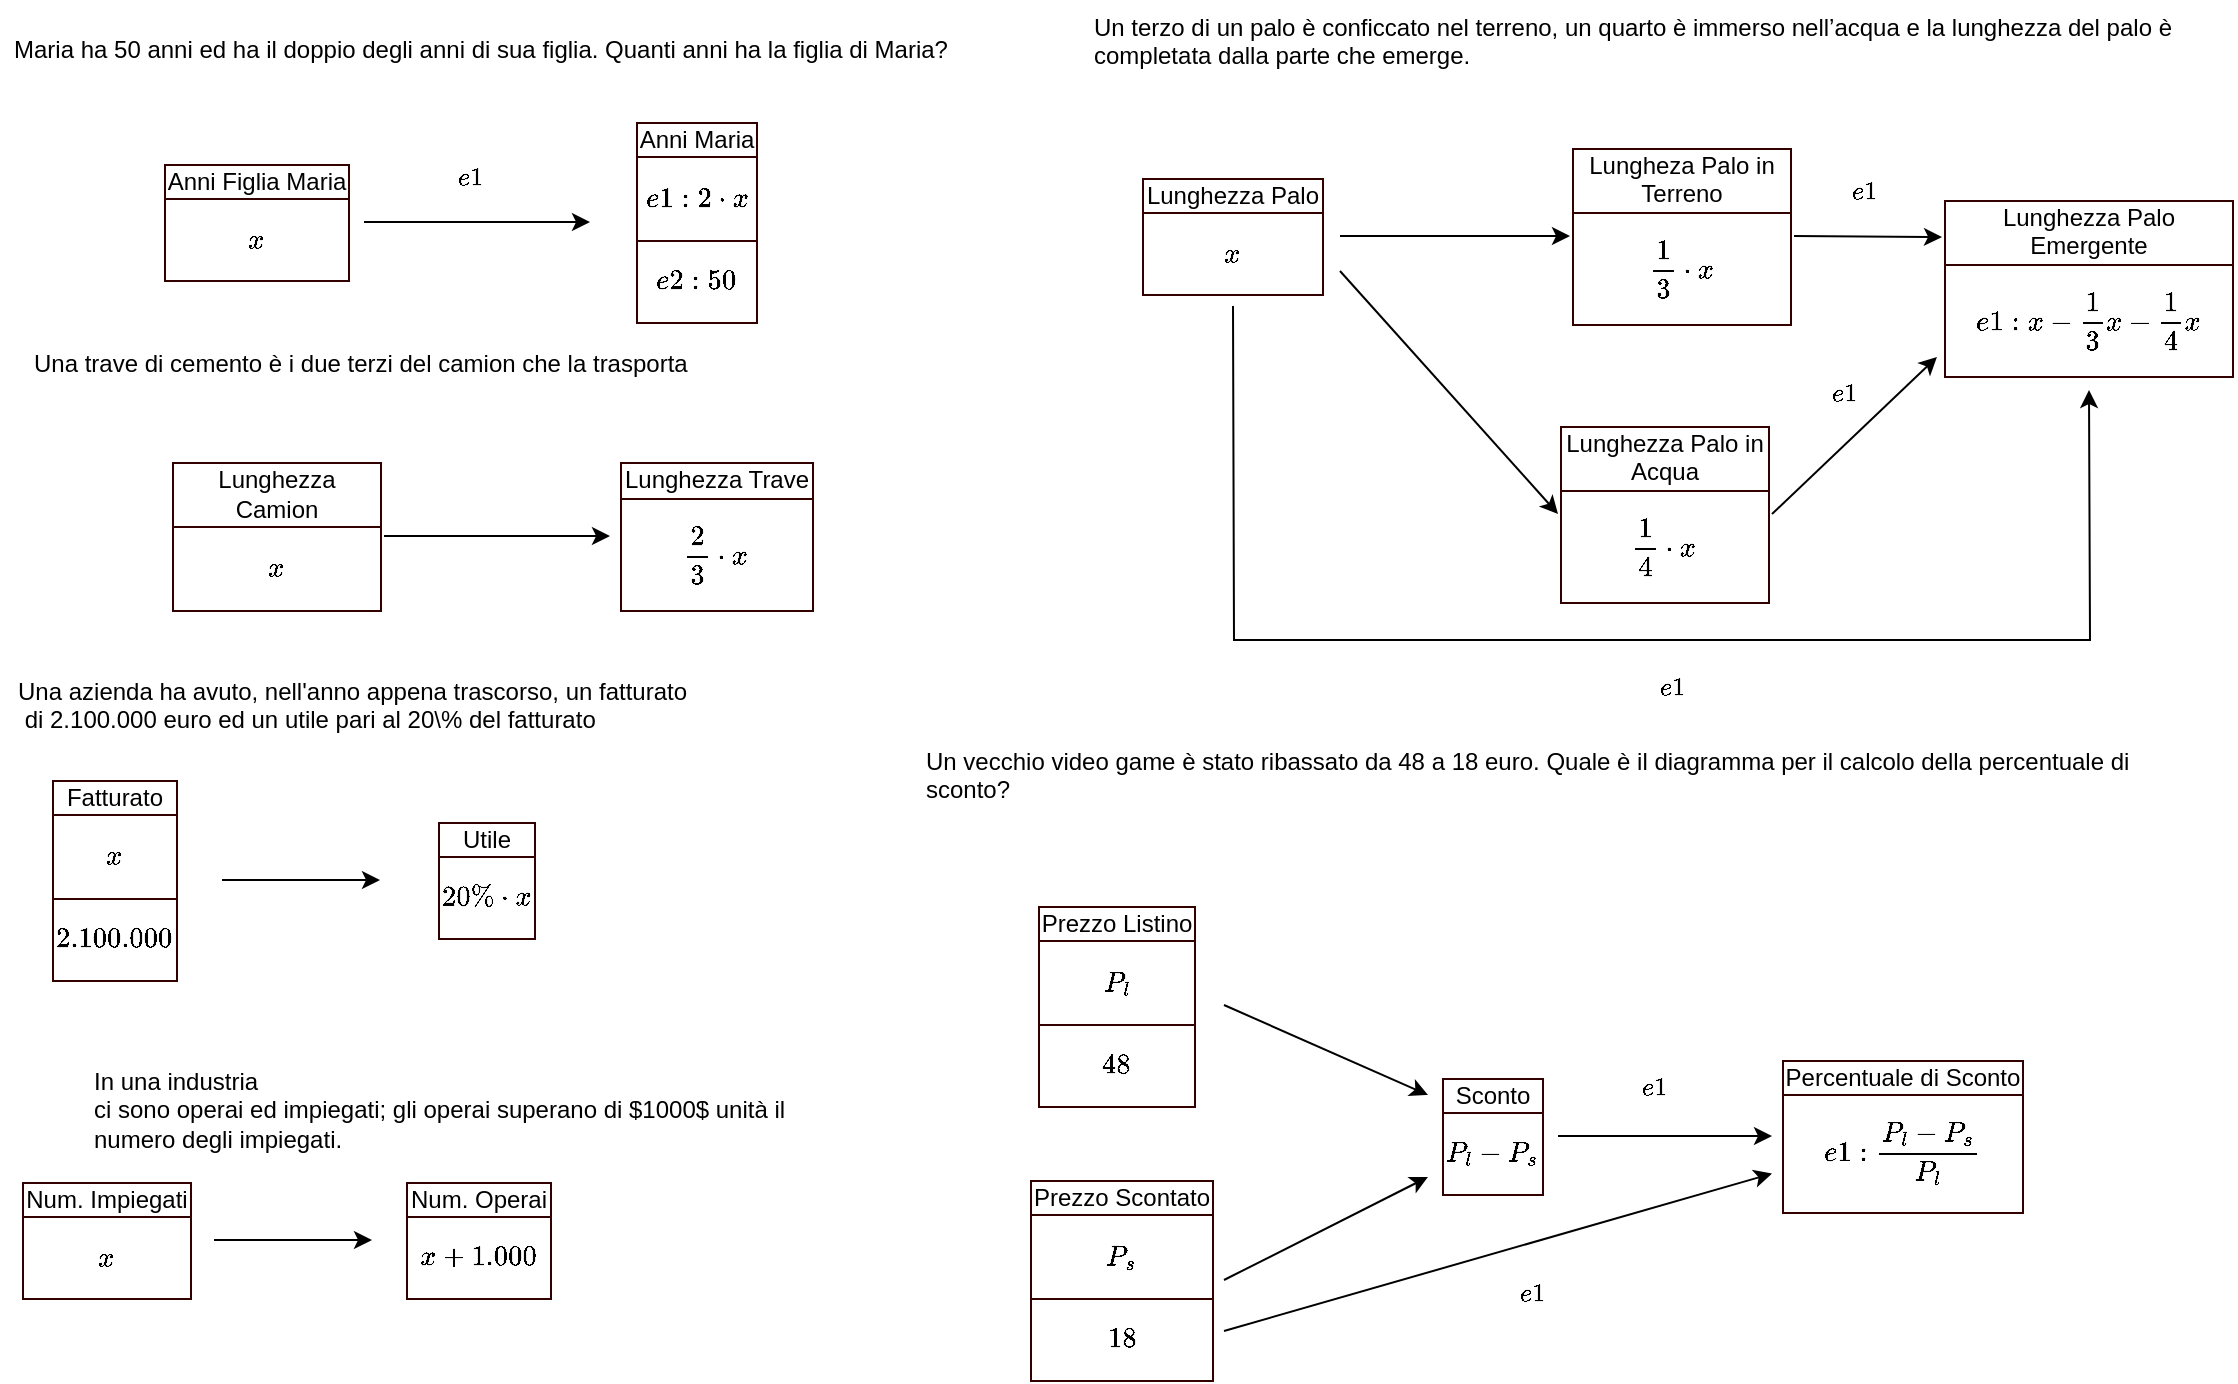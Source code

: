 <mxfile version="23.1.5" type="device" pages="4">
  <diagram name="Diagrammi-1" id="adNDURB259T_IiHdilrD">
    <mxGraphModel dx="1050" dy="621" grid="0" gridSize="10" guides="1" tooltips="1" connect="1" arrows="1" fold="1" page="1" pageScale="1" pageWidth="1169" pageHeight="827" math="1" shadow="0">
      <root>
        <mxCell id="0" />
        <mxCell id="1" parent="0" />
        <mxCell id="X9VETM2yg6u4_EDR-1ea-2" value="&lt;table style=&quot;border: 1px solid rgb(51, 0, 0); border-collapse: collapse; font-size: 12px;&quot; border=&quot;1&quot;&gt;&lt;tbody style=&quot;font-size: 12px;&quot;&gt;&lt;tr style=&quot;font-size: 12px;&quot;&gt;&lt;td style=&quot;font-size: 12px;&quot;&gt;Anni Maria&lt;/td&gt;&lt;/tr&gt;&lt;tr style=&quot;font-size: 12px;&quot;&gt;&lt;td border=&quot;1&quot; style=&quot;font-size: 12px; border: 1px solid rgb(51, 0, 0); border-collapse: collapse;&quot;&gt;$$e1:2 \cdot x$$&lt;/td&gt;&lt;/tr&gt;&lt;tr style=&quot;font-size: 12px;&quot;&gt;&lt;td style=&quot;font-size: 12px;&quot;&gt;$$e2:50$$&lt;/td&gt;&lt;/tr&gt;&lt;/tbody&gt;&lt;/table&gt;" style="text;html=1;align=center;verticalAlign=middle;whiteSpace=wrap;rounded=0;fontSize=12;" parent="1" vertex="1">
          <mxGeometry x="323" y="68" width="107" height="120" as="geometry" />
        </mxCell>
        <mxCell id="ibqwqm7O7WYa_dijnDCt-3" value="&lt;table style=&quot;border: 1px solid rgb(51, 0, 0); border-collapse: collapse; font-size: 12px;&quot; border=&quot;1&quot;&gt;&lt;tbody style=&quot;font-size: 12px;&quot;&gt;&lt;tr style=&quot;font-size: 12px;&quot;&gt;&lt;td style=&quot;font-size: 12px;&quot;&gt;Anni Figlia Maria&lt;/td&gt;&lt;/tr&gt;&lt;tr style=&quot;font-size: 12px;&quot;&gt;&lt;td border=&quot;1&quot; style=&quot;font-size: 12px; border: 1px solid rgb(51, 0, 0); border-collapse: collapse;&quot;&gt;$$x$$&lt;/td&gt;&lt;/tr&gt;&lt;/tbody&gt;&lt;/table&gt;" style="text;html=1;align=center;verticalAlign=middle;whiteSpace=wrap;rounded=0;fontSize=12;" parent="1" vertex="1">
          <mxGeometry x="103" y="93" width="107" height="70" as="geometry" />
        </mxCell>
        <mxCell id="ibqwqm7O7WYa_dijnDCt-4" value="" style="endArrow=classic;html=1;rounded=0;exitX=1;exitY=0.5;exitDx=0;exitDy=0;entryX=0;entryY=0.5;entryDx=0;entryDy=0;" parent="1" source="ibqwqm7O7WYa_dijnDCt-3" target="X9VETM2yg6u4_EDR-1ea-2" edge="1">
          <mxGeometry width="50" height="50" relative="1" as="geometry">
            <mxPoint x="353" y="303" as="sourcePoint" />
            <mxPoint x="403" y="253" as="targetPoint" />
          </mxGeometry>
        </mxCell>
        <mxCell id="ibqwqm7O7WYa_dijnDCt-6" value="$$e1$$" style="edgeLabel;html=1;align=center;verticalAlign=middle;resizable=0;points=[];" parent="ibqwqm7O7WYa_dijnDCt-4" vertex="1" connectable="0">
          <mxGeometry x="-0.062" y="2" relative="1" as="geometry">
            <mxPoint y="-20" as="offset" />
          </mxGeometry>
        </mxCell>
        <mxCell id="ibqwqm7O7WYa_dijnDCt-5" value="Maria ha 50 anni ed ha il doppio degli anni di sua figlia. Quanti anni ha la figlia di Maria?" style="text;whiteSpace=wrap;" parent="1" vertex="1">
          <mxGeometry x="33" y="28" width="500" height="40" as="geometry" />
        </mxCell>
        <mxCell id="ibqwqm7O7WYa_dijnDCt-8" value="&lt;table style=&quot;border: 1px solid rgb(51, 0, 0); border-collapse: collapse; font-size: 12px;&quot; border=&quot;1&quot;&gt;&lt;tbody style=&quot;font-size: 12px;&quot;&gt;&lt;tr style=&quot;font-size: 12px;&quot;&gt;&lt;td style=&quot;font-size: 12px;&quot;&gt;Lunghezza Trave&lt;/td&gt;&lt;/tr&gt;&lt;tr style=&quot;font-size: 12px;&quot;&gt;&lt;td border=&quot;1&quot; style=&quot;font-size: 12px; border: 1px solid rgb(51, 0, 0); border-collapse: collapse;&quot;&gt;$$\dfrac{2}{3} \cdot x$$&lt;/td&gt;&lt;/tr&gt;&lt;/tbody&gt;&lt;/table&gt;" style="text;html=1;align=center;verticalAlign=middle;whiteSpace=wrap;rounded=0;fontSize=12;" parent="1" vertex="1">
          <mxGeometry x="333" y="225" width="107" height="120" as="geometry" />
        </mxCell>
        <mxCell id="ibqwqm7O7WYa_dijnDCt-9" value="&lt;table style=&quot;border: 1px solid rgb(51, 0, 0); border-collapse: collapse; font-size: 12px;&quot; border=&quot;1&quot;&gt;&lt;tbody style=&quot;font-size: 12px;&quot;&gt;&lt;tr style=&quot;font-size: 12px;&quot;&gt;&lt;td style=&quot;font-size: 12px;&quot;&gt;Lunghezza Camion&lt;/td&gt;&lt;/tr&gt;&lt;tr style=&quot;font-size: 12px;&quot;&gt;&lt;td border=&quot;1&quot; style=&quot;font-size: 12px; border: 1px solid rgb(51, 0, 0); border-collapse: collapse;&quot;&gt;$$x$$&lt;/td&gt;&lt;/tr&gt;&lt;/tbody&gt;&lt;/table&gt;" style="text;html=1;align=center;verticalAlign=middle;whiteSpace=wrap;rounded=0;fontSize=12;" parent="1" vertex="1">
          <mxGeometry x="113" y="250" width="107" height="70" as="geometry" />
        </mxCell>
        <mxCell id="ibqwqm7O7WYa_dijnDCt-10" value="" style="endArrow=classic;html=1;rounded=0;exitX=1;exitY=0.5;exitDx=0;exitDy=0;entryX=0;entryY=0.5;entryDx=0;entryDy=0;" parent="1" source="ibqwqm7O7WYa_dijnDCt-9" target="ibqwqm7O7WYa_dijnDCt-8" edge="1">
          <mxGeometry width="50" height="50" relative="1" as="geometry">
            <mxPoint x="363" y="460" as="sourcePoint" />
            <mxPoint x="413" y="410" as="targetPoint" />
          </mxGeometry>
        </mxCell>
        <mxCell id="ibqwqm7O7WYa_dijnDCt-12" value="Una trave di cemento è i due terzi del camion che la trasporta" style="text;whiteSpace=wrap;" parent="1" vertex="1">
          <mxGeometry x="43" y="185" width="500" height="40" as="geometry" />
        </mxCell>
        <mxCell id="aaP4mj72L_Mo7SUK6RYg-1" value="&lt;table style=&quot;border: 1px solid rgb(51, 0, 0); border-collapse: collapse; font-size: 12px;&quot; border=&quot;1&quot;&gt;&lt;tbody style=&quot;font-size: 12px;&quot;&gt;&lt;tr style=&quot;font-size: 12px;&quot;&gt;&lt;td style=&quot;font-size: 12px;&quot;&gt;Utile&lt;/td&gt;&lt;/tr&gt;&lt;tr style=&quot;font-size: 12px;&quot;&gt;&lt;td border=&quot;1&quot; style=&quot;font-size: 12px; border: 1px solid rgb(51, 0, 0); border-collapse: collapse;&quot;&gt;$$20\% \cdot x$$&lt;/td&gt;&lt;/tr&gt;&lt;/tbody&gt;&lt;/table&gt;" style="text;html=1;align=center;verticalAlign=middle;whiteSpace=wrap;rounded=0;fontSize=12;" parent="1" vertex="1">
          <mxGeometry x="218" y="397" width="107" height="120" as="geometry" />
        </mxCell>
        <mxCell id="aaP4mj72L_Mo7SUK6RYg-2" value="&lt;table style=&quot;border: 1px solid rgb(51, 0, 0); border-collapse: collapse; font-size: 12px;&quot; border=&quot;1&quot;&gt;&lt;tbody style=&quot;font-size: 12px;&quot;&gt;&lt;tr style=&quot;font-size: 12px;&quot;&gt;&lt;td style=&quot;font-size: 12px;&quot;&gt;Fatturato&lt;/td&gt;&lt;/tr&gt;&lt;tr style=&quot;font-size: 12px;&quot;&gt;&lt;td border=&quot;1&quot; style=&quot;font-size: 12px; border: 1px solid rgb(51, 0, 0); border-collapse: collapse;&quot;&gt;$$x$$&lt;/td&gt;&lt;/tr&gt;&lt;tr&gt;&lt;td&gt;$$2.100.000$$&lt;/td&gt;&lt;/tr&gt;&lt;/tbody&gt;&lt;/table&gt;" style="text;html=1;align=center;verticalAlign=middle;whiteSpace=wrap;rounded=0;fontSize=12;" parent="1" vertex="1">
          <mxGeometry x="32" y="454.5" width="107" height="5" as="geometry" />
        </mxCell>
        <mxCell id="aaP4mj72L_Mo7SUK6RYg-3" value="" style="endArrow=classic;html=1;rounded=0;exitX=1;exitY=0.5;exitDx=0;exitDy=0;entryX=0;entryY=0.5;entryDx=0;entryDy=0;" parent="1" source="aaP4mj72L_Mo7SUK6RYg-2" target="aaP4mj72L_Mo7SUK6RYg-1" edge="1">
          <mxGeometry width="50" height="50" relative="1" as="geometry">
            <mxPoint x="248" y="632" as="sourcePoint" />
            <mxPoint x="298" y="582" as="targetPoint" />
          </mxGeometry>
        </mxCell>
        <mxCell id="aaP4mj72L_Mo7SUK6RYg-5" value="Una azienda ha avuto, nell&#39;anno appena trascorso, un fatturato&#xa; di 2.100.000 euro ed un utile pari al 20\% del fatturato" style="text;whiteSpace=wrap;" parent="1" vertex="1">
          <mxGeometry x="35" y="349" width="428" height="40" as="geometry" />
        </mxCell>
        <mxCell id="aaP4mj72L_Mo7SUK6RYg-7" value="&lt;table style=&quot;border: 1px solid rgb(51, 0, 0); border-collapse: collapse; font-size: 12px;&quot; border=&quot;1&quot;&gt;&lt;tbody style=&quot;font-size: 12px;&quot;&gt;&lt;tr style=&quot;font-size: 12px;&quot;&gt;&lt;td style=&quot;font-size: 12px;&quot;&gt;Num. Operai&lt;/td&gt;&lt;/tr&gt;&lt;tr style=&quot;font-size: 12px;&quot;&gt;&lt;td border=&quot;1&quot; style=&quot;font-size: 12px; border: 1px solid rgb(51, 0, 0); border-collapse: collapse;&quot;&gt;$$x + 1.000$$&lt;/td&gt;&lt;/tr&gt;&lt;/tbody&gt;&lt;/table&gt;" style="text;html=1;align=center;verticalAlign=middle;whiteSpace=wrap;rounded=0;fontSize=12;" parent="1" vertex="1">
          <mxGeometry x="214" y="577" width="107" height="120" as="geometry" />
        </mxCell>
        <mxCell id="aaP4mj72L_Mo7SUK6RYg-8" value="&lt;table style=&quot;border: 1px solid rgb(51, 0, 0); border-collapse: collapse; font-size: 12px;&quot; border=&quot;1&quot;&gt;&lt;tbody style=&quot;font-size: 12px;&quot;&gt;&lt;tr style=&quot;font-size: 12px;&quot;&gt;&lt;td style=&quot;font-size: 12px;&quot;&gt;Num. Impiegati&lt;/td&gt;&lt;/tr&gt;&lt;tr style=&quot;font-size: 12px;&quot;&gt;&lt;td border=&quot;1&quot; style=&quot;font-size: 12px; border: 1px solid rgb(51, 0, 0); border-collapse: collapse;&quot;&gt;$$x$$&lt;/td&gt;&lt;/tr&gt;&lt;/tbody&gt;&lt;/table&gt;" style="text;html=1;align=center;verticalAlign=middle;whiteSpace=wrap;rounded=0;fontSize=12;" parent="1" vertex="1">
          <mxGeometry x="28" y="634.5" width="107" height="5" as="geometry" />
        </mxCell>
        <mxCell id="aaP4mj72L_Mo7SUK6RYg-9" value="" style="endArrow=classic;html=1;rounded=0;exitX=1;exitY=0.5;exitDx=0;exitDy=0;entryX=0;entryY=0.5;entryDx=0;entryDy=0;" parent="1" source="aaP4mj72L_Mo7SUK6RYg-8" target="aaP4mj72L_Mo7SUK6RYg-7" edge="1">
          <mxGeometry width="50" height="50" relative="1" as="geometry">
            <mxPoint x="244" y="812" as="sourcePoint" />
            <mxPoint x="294" y="762" as="targetPoint" />
          </mxGeometry>
        </mxCell>
        <mxCell id="aaP4mj72L_Mo7SUK6RYg-11" value="In una industria &#xa;ci sono operai ed impiegati; gli operai superano di $1000$ unità il numero degli impiegati." style="text;whiteSpace=wrap;" parent="1" vertex="1">
          <mxGeometry x="73" y="544" width="387" height="40" as="geometry" />
        </mxCell>
        <mxCell id="aaP4mj72L_Mo7SUK6RYg-14" value="&lt;table style=&quot;border: 1px solid rgb(51, 0, 0); border-collapse: collapse; font-size: 12px;&quot; border=&quot;1&quot;&gt;&lt;tbody style=&quot;font-size: 12px;&quot;&gt;&lt;tr style=&quot;font-size: 12px;&quot;&gt;&lt;td style=&quot;font-size: 12px;&quot;&gt;Lungheza Palo in Terreno&lt;/td&gt;&lt;/tr&gt;&lt;tr style=&quot;font-size: 12px;&quot;&gt;&lt;td border=&quot;1&quot; style=&quot;font-size: 12px; border: 1px solid rgb(51, 0, 0); border-collapse: collapse;&quot;&gt;$$\dfrac{1}{3} \cdot x$$&lt;/td&gt;&lt;/tr&gt;&lt;/tbody&gt;&lt;/table&gt;" style="text;html=1;align=center;verticalAlign=middle;whiteSpace=wrap;rounded=0;fontSize=12;" parent="1" vertex="1">
          <mxGeometry x="813" y="75" width="112" height="120" as="geometry" />
        </mxCell>
        <mxCell id="aaP4mj72L_Mo7SUK6RYg-15" value="&lt;table style=&quot;border: 1px solid rgb(51, 0, 0); border-collapse: collapse; font-size: 12px;&quot; border=&quot;1&quot;&gt;&lt;tbody style=&quot;font-size: 12px;&quot;&gt;&lt;tr style=&quot;font-size: 12px;&quot;&gt;&lt;td style=&quot;font-size: 12px;&quot;&gt;Lunghezza Palo&lt;/td&gt;&lt;/tr&gt;&lt;tr style=&quot;font-size: 12px;&quot;&gt;&lt;td border=&quot;1&quot; style=&quot;font-size: 12px; border: 1px solid rgb(51, 0, 0); border-collapse: collapse;&quot;&gt;$$x$$&lt;/td&gt;&lt;/tr&gt;&lt;/tbody&gt;&lt;/table&gt;" style="text;html=1;align=center;verticalAlign=middle;whiteSpace=wrap;rounded=0;fontSize=12;" parent="1" vertex="1">
          <mxGeometry x="591" y="100" width="107" height="70" as="geometry" />
        </mxCell>
        <mxCell id="aaP4mj72L_Mo7SUK6RYg-16" value="" style="endArrow=classic;html=1;rounded=0;exitX=1;exitY=0.5;exitDx=0;exitDy=0;" parent="1" source="aaP4mj72L_Mo7SUK6RYg-15" target="aaP4mj72L_Mo7SUK6RYg-14" edge="1">
          <mxGeometry width="50" height="50" relative="1" as="geometry">
            <mxPoint x="841" y="316" as="sourcePoint" />
            <mxPoint x="807" y="141" as="targetPoint" />
          </mxGeometry>
        </mxCell>
        <mxCell id="aaP4mj72L_Mo7SUK6RYg-18" value="Un terzo di un palo è conficcato nel terreno, un quarto è immerso nell’acqua e la lunghezza del palo è completata dalla parte che emerge." style="text;whiteSpace=wrap;" parent="1" vertex="1">
          <mxGeometry x="573" y="17" width="554" height="40" as="geometry" />
        </mxCell>
        <mxCell id="aaP4mj72L_Mo7SUK6RYg-19" value="&lt;table style=&quot;border: 1px solid rgb(51, 0, 0); border-collapse: collapse; font-size: 12px;&quot; border=&quot;1&quot;&gt;&lt;tbody style=&quot;font-size: 12px;&quot;&gt;&lt;tr style=&quot;font-size: 12px;&quot;&gt;&lt;td style=&quot;font-size: 12px;&quot;&gt;Lunghezza Palo in Acqua&lt;/td&gt;&lt;/tr&gt;&lt;tr style=&quot;font-size: 12px;&quot;&gt;&lt;td border=&quot;1&quot; style=&quot;font-size: 12px; border: 1px solid rgb(51, 0, 0); border-collapse: collapse;&quot;&gt;$$\dfrac{1}{4} \cdot x$$&lt;/td&gt;&lt;/tr&gt;&lt;/tbody&gt;&lt;/table&gt;" style="text;html=1;align=center;verticalAlign=middle;whiteSpace=wrap;rounded=0;fontSize=12;" parent="1" vertex="1">
          <mxGeometry x="807" y="214" width="107" height="120" as="geometry" />
        </mxCell>
        <mxCell id="aaP4mj72L_Mo7SUK6RYg-20" value="&lt;table style=&quot;border: 1px solid rgb(51, 0, 0); border-collapse: collapse; font-size: 12px;&quot; border=&quot;1&quot;&gt;&lt;tbody style=&quot;font-size: 12px;&quot;&gt;&lt;tr style=&quot;font-size: 12px;&quot;&gt;&lt;td style=&quot;font-size: 12px;&quot;&gt;Lunghezza Palo Emergente&lt;/td&gt;&lt;/tr&gt;&lt;tr style=&quot;font-size: 12px;&quot;&gt;&lt;td border=&quot;1&quot; style=&quot;font-size: 12px; border: 1px solid rgb(51, 0, 0); border-collapse: collapse;&quot;&gt;$$e1:x - \dfrac{1}{3}x - \dfrac{1}{4}x$$&lt;/td&gt;&lt;/tr&gt;&lt;/tbody&gt;&lt;/table&gt;" style="text;html=1;align=center;verticalAlign=middle;whiteSpace=wrap;rounded=0;fontSize=12;" parent="1" vertex="1">
          <mxGeometry x="999" y="110" width="147" height="102" as="geometry" />
        </mxCell>
        <mxCell id="aaP4mj72L_Mo7SUK6RYg-21" value="" style="endArrow=classic;html=1;rounded=0;exitX=1;exitY=0.75;exitDx=0;exitDy=0;entryX=0;entryY=0.5;entryDx=0;entryDy=0;" parent="1" source="aaP4mj72L_Mo7SUK6RYg-15" target="aaP4mj72L_Mo7SUK6RYg-19" edge="1">
          <mxGeometry width="50" height="50" relative="1" as="geometry">
            <mxPoint x="708" y="151" as="sourcePoint" />
            <mxPoint x="821" y="151" as="targetPoint" />
          </mxGeometry>
        </mxCell>
        <mxCell id="aaP4mj72L_Mo7SUK6RYg-23" value="" style="endArrow=classic;html=1;rounded=0;exitX=1;exitY=0.5;exitDx=0;exitDy=0;entryX=-0.017;entryY=0.838;entryDx=0;entryDy=0;entryPerimeter=0;" parent="1" source="aaP4mj72L_Mo7SUK6RYg-19" target="aaP4mj72L_Mo7SUK6RYg-20" edge="1">
          <mxGeometry width="50" height="50" relative="1" as="geometry">
            <mxPoint x="708" y="169" as="sourcePoint" />
            <mxPoint x="817" y="284" as="targetPoint" />
          </mxGeometry>
        </mxCell>
        <mxCell id="aaP4mj72L_Mo7SUK6RYg-24" value="$$e1$$" style="edgeLabel;html=1;align=center;verticalAlign=middle;resizable=0;points=[];" parent="aaP4mj72L_Mo7SUK6RYg-23" vertex="1" connectable="0">
          <mxGeometry x="-0.062" y="2" relative="1" as="geometry">
            <mxPoint x="-2" y="-22" as="offset" />
          </mxGeometry>
        </mxCell>
        <mxCell id="aaP4mj72L_Mo7SUK6RYg-25" value="" style="endArrow=classic;html=1;rounded=0;exitX=1;exitY=0.5;exitDx=0;exitDy=0;entryX=0;entryY=0.25;entryDx=0;entryDy=0;" parent="1" source="aaP4mj72L_Mo7SUK6RYg-14" target="aaP4mj72L_Mo7SUK6RYg-20" edge="1">
          <mxGeometry width="50" height="50" relative="1" as="geometry">
            <mxPoint x="914" y="141" as="sourcePoint" />
            <mxPoint x="827" y="294" as="targetPoint" />
          </mxGeometry>
        </mxCell>
        <mxCell id="aaP4mj72L_Mo7SUK6RYg-26" value="$$e1$$" style="edgeLabel;html=1;align=center;verticalAlign=middle;resizable=0;points=[];" parent="aaP4mj72L_Mo7SUK6RYg-25" vertex="1" connectable="0">
          <mxGeometry x="-0.062" y="2" relative="1" as="geometry">
            <mxPoint y="-20" as="offset" />
          </mxGeometry>
        </mxCell>
        <mxCell id="aaP4mj72L_Mo7SUK6RYg-27" value="" style="endArrow=classic;html=1;rounded=0;exitX=0.5;exitY=1;exitDx=0;exitDy=0;entryX=0.5;entryY=1;entryDx=0;entryDy=0;" parent="1" source="aaP4mj72L_Mo7SUK6RYg-15" target="aaP4mj72L_Mo7SUK6RYg-20" edge="1">
          <mxGeometry width="50" height="50" relative="1" as="geometry">
            <mxPoint x="728" y="189" as="sourcePoint" />
            <mxPoint x="837" y="304" as="targetPoint" />
            <Array as="points">
              <mxPoint x="645" y="337" />
              <mxPoint x="1073" y="337" />
            </Array>
          </mxGeometry>
        </mxCell>
        <mxCell id="aaP4mj72L_Mo7SUK6RYg-28" value="$$e1$$" style="edgeLabel;html=1;align=center;verticalAlign=middle;resizable=0;points=[];" parent="aaP4mj72L_Mo7SUK6RYg-27" vertex="1" connectable="0">
          <mxGeometry x="-0.062" y="2" relative="1" as="geometry">
            <mxPoint x="48" y="26" as="offset" />
          </mxGeometry>
        </mxCell>
        <mxCell id="aaP4mj72L_Mo7SUK6RYg-30" value="&lt;table style=&quot;border: 1px solid rgb(51, 0, 0); border-collapse: collapse; font-size: 12px;&quot; border=&quot;1&quot;&gt;&lt;tbody style=&quot;font-size: 12px;&quot;&gt;&lt;tr style=&quot;font-size: 12px;&quot;&gt;&lt;td style=&quot;font-size: 12px;&quot;&gt;Prezzo Scontato&lt;/td&gt;&lt;/tr&gt;&lt;tr style=&quot;font-size: 12px;&quot;&gt;&lt;td border=&quot;1&quot; style=&quot;font-size: 12px; border: 1px solid rgb(51, 0, 0); border-collapse: collapse;&quot;&gt;$$P_s$$&lt;/td&gt;&lt;/tr&gt;&lt;tr&gt;&lt;td&gt;$$18$$&lt;/td&gt;&lt;/tr&gt;&lt;/tbody&gt;&lt;/table&gt;" style="text;html=1;align=center;verticalAlign=middle;whiteSpace=wrap;rounded=0;fontSize=12;" parent="1" vertex="1">
          <mxGeometry x="538" y="606" width="102" height="102" as="geometry" />
        </mxCell>
        <mxCell id="aaP4mj72L_Mo7SUK6RYg-31" value="&lt;table style=&quot;border: 1px solid rgb(51, 0, 0); border-collapse: collapse; font-size: 12px;&quot; border=&quot;1&quot;&gt;&lt;tbody style=&quot;font-size: 12px;&quot;&gt;&lt;tr style=&quot;font-size: 12px;&quot;&gt;&lt;td style=&quot;font-size: 12px;&quot;&gt;Prezzo Listino&lt;/td&gt;&lt;/tr&gt;&lt;tr style=&quot;font-size: 12px;&quot;&gt;&lt;td border=&quot;1&quot; style=&quot;font-size: 12px; border: 1px solid rgb(51, 0, 0); border-collapse: collapse;&quot;&gt;$$P_l$$&lt;/td&gt;&lt;/tr&gt;&lt;tr&gt;&lt;td&gt;$$48$$&lt;/td&gt;&lt;/tr&gt;&lt;/tbody&gt;&lt;/table&gt;" style="text;html=1;align=center;verticalAlign=middle;whiteSpace=wrap;rounded=0;fontSize=12;" parent="1" vertex="1">
          <mxGeometry x="533" y="484.5" width="107" height="70" as="geometry" />
        </mxCell>
        <mxCell id="aaP4mj72L_Mo7SUK6RYg-33" value="&lt;table style=&quot;border: 1px solid rgb(51, 0, 0); border-collapse: collapse; font-size: 12px;&quot; border=&quot;1&quot;&gt;&lt;tbody style=&quot;font-size: 12px;&quot;&gt;&lt;tr style=&quot;font-size: 12px;&quot;&gt;&lt;td style=&quot;font-size: 12px;&quot;&gt;Sconto&lt;/td&gt;&lt;/tr&gt;&lt;tr style=&quot;font-size: 12px;&quot;&gt;&lt;td border=&quot;1&quot; style=&quot;font-size: 12px; border: 1px solid rgb(51, 0, 0); border-collapse: collapse;&quot;&gt;$$P_l - P_s$$&lt;/td&gt;&lt;/tr&gt;&lt;/tbody&gt;&lt;/table&gt;" style="text;html=1;align=center;verticalAlign=middle;whiteSpace=wrap;rounded=0;fontSize=12;" parent="1" vertex="1">
          <mxGeometry x="742" y="544" width="65" height="82" as="geometry" />
        </mxCell>
        <mxCell id="aaP4mj72L_Mo7SUK6RYg-34" value="&lt;table style=&quot;border: 1px solid rgb(51, 0, 0); border-collapse: collapse; font-size: 12px;&quot; border=&quot;1&quot;&gt;&lt;tbody style=&quot;font-size: 12px;&quot;&gt;&lt;tr style=&quot;font-size: 12px;&quot;&gt;&lt;td style=&quot;font-size: 12px;&quot;&gt;Percentuale di Sconto&lt;/td&gt;&lt;/tr&gt;&lt;tr style=&quot;font-size: 12px;&quot;&gt;&lt;td border=&quot;1&quot; style=&quot;font-size: 12px; border: 1px solid rgb(51, 0, 0); border-collapse: collapse;&quot;&gt;$$e1:\dfrac{P_l - P_s}{P_l}$$&lt;/td&gt;&lt;/tr&gt;&lt;/tbody&gt;&lt;/table&gt;" style="text;html=1;align=center;verticalAlign=middle;whiteSpace=wrap;rounded=0;fontSize=12;" parent="1" vertex="1">
          <mxGeometry x="914" y="542" width="131" height="86" as="geometry" />
        </mxCell>
        <mxCell id="aaP4mj72L_Mo7SUK6RYg-36" value="" style="endArrow=classic;html=1;rounded=0;exitX=1;exitY=0.5;exitDx=0;exitDy=0;" parent="1" source="aaP4mj72L_Mo7SUK6RYg-33" target="aaP4mj72L_Mo7SUK6RYg-34" edge="1">
          <mxGeometry width="50" height="50" relative="1" as="geometry">
            <mxPoint x="650" y="553.5" as="sourcePoint" />
            <mxPoint x="759" y="668.5" as="targetPoint" />
          </mxGeometry>
        </mxCell>
        <mxCell id="aaP4mj72L_Mo7SUK6RYg-37" value="$$e1$$" style="edgeLabel;html=1;align=center;verticalAlign=middle;resizable=0;points=[];" parent="aaP4mj72L_Mo7SUK6RYg-36" vertex="1" connectable="0">
          <mxGeometry x="-0.062" y="2" relative="1" as="geometry">
            <mxPoint x="-2" y="-22" as="offset" />
          </mxGeometry>
        </mxCell>
        <mxCell id="aaP4mj72L_Mo7SUK6RYg-38" value="" style="endArrow=classic;html=1;rounded=0;exitX=1;exitY=0.5;exitDx=0;exitDy=0;entryX=0;entryY=0.25;entryDx=0;entryDy=0;" parent="1" source="aaP4mj72L_Mo7SUK6RYg-31" target="aaP4mj72L_Mo7SUK6RYg-33" edge="1">
          <mxGeometry width="50" height="50" relative="1" as="geometry">
            <mxPoint x="744" y="445" as="sourcePoint" />
            <mxPoint x="769" y="678.5" as="targetPoint" />
          </mxGeometry>
        </mxCell>
        <mxCell id="aaP4mj72L_Mo7SUK6RYg-42" value="Un vecchio video game è stato ribassato da 48 a 18 euro. Quale è il diagramma per il calcolo della percentuale di sconto?" style="text;whiteSpace=wrap;" parent="1" vertex="1">
          <mxGeometry x="489" y="384" width="646" height="50" as="geometry" />
        </mxCell>
        <mxCell id="aaP4mj72L_Mo7SUK6RYg-43" value="" style="endArrow=classic;html=1;rounded=0;exitX=1;exitY=0.5;exitDx=0;exitDy=0;entryX=0;entryY=0.75;entryDx=0;entryDy=0;" parent="1" source="aaP4mj72L_Mo7SUK6RYg-30" target="aaP4mj72L_Mo7SUK6RYg-33" edge="1">
          <mxGeometry width="50" height="50" relative="1" as="geometry">
            <mxPoint x="650" y="530" as="sourcePoint" />
            <mxPoint x="752" y="575" as="targetPoint" />
          </mxGeometry>
        </mxCell>
        <mxCell id="aaP4mj72L_Mo7SUK6RYg-46" value="" style="endArrow=classic;html=1;rounded=0;exitX=1;exitY=0.75;exitDx=0;exitDy=0;" parent="1" source="aaP4mj72L_Mo7SUK6RYg-30" target="aaP4mj72L_Mo7SUK6RYg-34" edge="1">
          <mxGeometry width="50" height="50" relative="1" as="geometry">
            <mxPoint x="650" y="667" as="sourcePoint" />
            <mxPoint x="752" y="616" as="targetPoint" />
          </mxGeometry>
        </mxCell>
        <mxCell id="aaP4mj72L_Mo7SUK6RYg-47" value="$$e1$$" style="edgeLabel;html=1;align=center;verticalAlign=middle;resizable=0;points=[];" parent="aaP4mj72L_Mo7SUK6RYg-46" vertex="1" connectable="0">
          <mxGeometry x="-0.062" y="2" relative="1" as="geometry">
            <mxPoint x="26" y="20" as="offset" />
          </mxGeometry>
        </mxCell>
      </root>
    </mxGraphModel>
  </diagram>
  <diagram name="Diagrammi-2" id="CpayaUCt9KKf3IHAgGWn">
    <mxGraphModel dx="1050" dy="621" grid="0" gridSize="10" guides="1" tooltips="1" connect="1" arrows="1" fold="1" page="1" pageScale="1" pageWidth="1169" pageHeight="827" math="1" shadow="0">
      <root>
        <mxCell id="P_CY6DhgwNS566kBpn0b-0" />
        <mxCell id="P_CY6DhgwNS566kBpn0b-1" parent="P_CY6DhgwNS566kBpn0b-0" />
        <mxCell id="P_CY6DhgwNS566kBpn0b-7" value="&lt;table style=&quot;border: 1px solid rgb(51, 0, 0); border-collapse: collapse; font-size: 12px;&quot; border=&quot;1&quot;&gt;&lt;tbody style=&quot;font-size: 12px;&quot;&gt;&lt;tr style=&quot;font-size: 12px;&quot;&gt;&lt;td style=&quot;font-size: 12px;&quot;&gt;Lunghezza Trave&lt;/td&gt;&lt;/tr&gt;&lt;tr style=&quot;font-size: 12px;&quot;&gt;&lt;td border=&quot;1&quot; style=&quot;font-size: 12px; border: 1px solid rgb(51, 0, 0); border-collapse: collapse;&quot;&gt;$$\dfrac{2}{3} \cdot x$$&lt;/td&gt;&lt;/tr&gt;&lt;tr&gt;&lt;td&gt;&lt;font color=&quot;#ff0000&quot;&gt;$$calc: 12$$&lt;/font&gt;&lt;/td&gt;&lt;/tr&gt;&lt;/tbody&gt;&lt;/table&gt;" style="text;html=1;align=center;verticalAlign=middle;whiteSpace=wrap;rounded=0;fontSize=12;" parent="P_CY6DhgwNS566kBpn0b-1" vertex="1">
          <mxGeometry x="275" y="59" width="107" height="120" as="geometry" />
        </mxCell>
        <mxCell id="P_CY6DhgwNS566kBpn0b-8" value="&lt;table style=&quot;border: 1px solid rgb(51, 0, 0); border-collapse: collapse; font-size: 12px;&quot; border=&quot;1&quot;&gt;&lt;tbody style=&quot;font-size: 12px;&quot;&gt;&lt;tr style=&quot;font-size: 12px;&quot;&gt;&lt;td style=&quot;font-size: 12px;&quot;&gt;Lunghezza Camion&lt;/td&gt;&lt;/tr&gt;&lt;tr style=&quot;font-size: 12px;&quot;&gt;&lt;td border=&quot;1&quot; style=&quot;font-size: 12px; border: 1px solid rgb(51, 0, 0); border-collapse: collapse;&quot;&gt;$$x$$&lt;/td&gt;&lt;/tr&gt;&lt;tr&gt;&lt;td&gt;$$18$$&lt;/td&gt;&lt;/tr&gt;&lt;/tbody&gt;&lt;/table&gt;" style="text;html=1;align=center;verticalAlign=middle;whiteSpace=wrap;rounded=0;fontSize=12;" parent="P_CY6DhgwNS566kBpn0b-1" vertex="1">
          <mxGeometry x="55" y="84" width="107" height="70" as="geometry" />
        </mxCell>
        <mxCell id="P_CY6DhgwNS566kBpn0b-9" value="" style="endArrow=classic;html=1;rounded=0;exitX=1;exitY=0.5;exitDx=0;exitDy=0;entryX=0;entryY=0.5;entryDx=0;entryDy=0;" parent="P_CY6DhgwNS566kBpn0b-1" source="P_CY6DhgwNS566kBpn0b-8" target="P_CY6DhgwNS566kBpn0b-7" edge="1">
          <mxGeometry width="50" height="50" relative="1" as="geometry">
            <mxPoint x="305" y="294" as="sourcePoint" />
            <mxPoint x="355" y="244" as="targetPoint" />
          </mxGeometry>
        </mxCell>
        <mxCell id="P_CY6DhgwNS566kBpn0b-10" value="Una trave di cemento è i due terzi del camion che la trasporta" style="text;whiteSpace=wrap;" parent="P_CY6DhgwNS566kBpn0b-1" vertex="1">
          <mxGeometry x="55" y="13" width="500" height="40" as="geometry" />
        </mxCell>
        <mxCell id="P_CY6DhgwNS566kBpn0b-11" value="&lt;table style=&quot;border: 1px solid rgb(51, 0, 0); border-collapse: collapse; font-size: 12px;&quot; border=&quot;1&quot;&gt;&lt;tbody style=&quot;font-size: 12px;&quot;&gt;&lt;tr style=&quot;font-size: 12px;&quot;&gt;&lt;td style=&quot;font-size: 12px;&quot;&gt;Utile&lt;/td&gt;&lt;/tr&gt;&lt;tr&gt;&lt;td&gt;$$e1:2.100.000-C$$&lt;/td&gt;&lt;/tr&gt;&lt;tr style=&quot;font-size: 12px;&quot;&gt;&lt;td border=&quot;1&quot; style=&quot;font-size: 12px; border: 1px solid rgb(51, 0, 0); border-collapse: collapse;&quot;&gt;$$e2: 20\% \cdot 2.100.000$$&lt;/td&gt;&lt;/tr&gt;&lt;/tbody&gt;&lt;/table&gt;" style="text;html=1;align=center;verticalAlign=middle;whiteSpace=wrap;rounded=0;fontSize=12;" parent="P_CY6DhgwNS566kBpn0b-1" vertex="1">
          <mxGeometry x="264" y="425" width="129" height="108" as="geometry" />
        </mxCell>
        <mxCell id="P_CY6DhgwNS566kBpn0b-12" value="&lt;table style=&quot;border: 1px solid rgb(51, 0, 0); border-collapse: collapse; font-size: 12px;&quot; border=&quot;1&quot;&gt;&lt;tbody style=&quot;font-size: 12px;&quot;&gt;&lt;tr style=&quot;font-size: 12px;&quot;&gt;&lt;td style=&quot;font-size: 12px;&quot;&gt;Fatturato&lt;/td&gt;&lt;/tr&gt;&lt;tr&gt;&lt;td&gt;$$R$$&lt;/td&gt;&lt;/tr&gt;&lt;tr&gt;&lt;td&gt;$$2.100.000$$&lt;/td&gt;&lt;/tr&gt;&lt;/tbody&gt;&lt;/table&gt;" style="text;html=1;align=center;verticalAlign=middle;whiteSpace=wrap;rounded=0;fontSize=12;" parent="P_CY6DhgwNS566kBpn0b-1" vertex="1">
          <mxGeometry x="59.5" y="470" width="70" height="114" as="geometry" />
        </mxCell>
        <mxCell id="P_CY6DhgwNS566kBpn0b-13" value="" style="endArrow=classic;html=1;rounded=0;exitX=1;exitY=0.75;exitDx=0;exitDy=0;entryX=0;entryY=0.75;entryDx=0;entryDy=0;" parent="P_CY6DhgwNS566kBpn0b-1" source="P_CY6DhgwNS566kBpn0b-12" target="P_CY6DhgwNS566kBpn0b-11" edge="1">
          <mxGeometry width="50" height="50" relative="1" as="geometry">
            <mxPoint x="263" y="623" as="sourcePoint" />
            <mxPoint x="313" y="573" as="targetPoint" />
          </mxGeometry>
        </mxCell>
        <mxCell id="GHU7KelN77qDAlMvZg0x-8" value="$$e2$$" style="edgeLabel;html=1;align=center;verticalAlign=middle;resizable=0;points=[];" parent="P_CY6DhgwNS566kBpn0b-13" vertex="1" connectable="0">
          <mxGeometry x="0.03" y="-2" relative="1" as="geometry">
            <mxPoint x="25" y="12" as="offset" />
          </mxGeometry>
        </mxCell>
        <mxCell id="P_CY6DhgwNS566kBpn0b-14" value="Una azienda ha avuto, nell&#39;anno appena trascorso, un fatturato&#xa; di 2.100.000 euro ed un utile pari al 20\% del fatturato" style="text;whiteSpace=wrap;" parent="P_CY6DhgwNS566kBpn0b-1" vertex="1">
          <mxGeometry x="36" y="595" width="428" height="40" as="geometry" />
        </mxCell>
        <mxCell id="P_CY6DhgwNS566kBpn0b-15" value="&lt;table style=&quot;border: 1px solid rgb(51, 0, 0); border-collapse: collapse; font-size: 12px;&quot; border=&quot;1&quot;&gt;&lt;tbody style=&quot;font-size: 12px;&quot;&gt;&lt;tr style=&quot;font-size: 12px;&quot;&gt;&lt;td style=&quot;font-size: 12px;&quot;&gt;Num. Operai&lt;/td&gt;&lt;/tr&gt;&lt;tr style=&quot;font-size: 12px;&quot;&gt;&lt;td border=&quot;1&quot; style=&quot;font-size: 12px; border: 1px solid rgb(51, 0, 0); border-collapse: collapse;&quot;&gt;$$x + 1.000$$&lt;/td&gt;&lt;/tr&gt;&lt;/tbody&gt;&lt;/table&gt;" style="text;html=1;align=center;verticalAlign=middle;whiteSpace=wrap;rounded=0;fontSize=12;" parent="P_CY6DhgwNS566kBpn0b-1" vertex="1">
          <mxGeometry x="214" y="687" width="107" height="120" as="geometry" />
        </mxCell>
        <mxCell id="P_CY6DhgwNS566kBpn0b-16" value="&lt;table style=&quot;border: 1px solid rgb(51, 0, 0); border-collapse: collapse; font-size: 12px;&quot; border=&quot;1&quot;&gt;&lt;tbody style=&quot;font-size: 12px;&quot;&gt;&lt;tr style=&quot;font-size: 12px;&quot;&gt;&lt;td style=&quot;font-size: 12px;&quot;&gt;Num. Impiegati&lt;/td&gt;&lt;/tr&gt;&lt;tr style=&quot;font-size: 12px;&quot;&gt;&lt;td border=&quot;1&quot; style=&quot;font-size: 12px; border: 1px solid rgb(51, 0, 0); border-collapse: collapse;&quot;&gt;$$x$$&lt;/td&gt;&lt;/tr&gt;&lt;/tbody&gt;&lt;/table&gt;" style="text;html=1;align=center;verticalAlign=middle;whiteSpace=wrap;rounded=0;fontSize=12;" parent="P_CY6DhgwNS566kBpn0b-1" vertex="1">
          <mxGeometry x="28" y="744.5" width="107" height="5" as="geometry" />
        </mxCell>
        <mxCell id="P_CY6DhgwNS566kBpn0b-17" value="" style="endArrow=classic;html=1;rounded=0;exitX=1;exitY=0.5;exitDx=0;exitDy=0;entryX=0;entryY=0.5;entryDx=0;entryDy=0;" parent="P_CY6DhgwNS566kBpn0b-1" source="P_CY6DhgwNS566kBpn0b-16" target="P_CY6DhgwNS566kBpn0b-15" edge="1">
          <mxGeometry width="50" height="50" relative="1" as="geometry">
            <mxPoint x="244" y="922" as="sourcePoint" />
            <mxPoint x="294" y="872" as="targetPoint" />
          </mxGeometry>
        </mxCell>
        <mxCell id="P_CY6DhgwNS566kBpn0b-18" value="In una industria &#xa;ci sono operai ed impiegati; gli operai superano di $1000$ unità il numero degli impiegati." style="text;whiteSpace=wrap;" parent="P_CY6DhgwNS566kBpn0b-1" vertex="1">
          <mxGeometry x="73" y="654" width="387" height="40" as="geometry" />
        </mxCell>
        <mxCell id="P_CY6DhgwNS566kBpn0b-19" value="&lt;table style=&quot;border: 1px solid rgb(51, 0, 0); border-collapse: collapse; font-size: 12px;&quot; border=&quot;1&quot;&gt;&lt;tbody style=&quot;font-size: 12px;&quot;&gt;&lt;tr style=&quot;font-size: 12px;&quot;&gt;&lt;td style=&quot;font-size: 12px;&quot;&gt;Lungheza Palo in Terreno&lt;/td&gt;&lt;/tr&gt;&lt;tr style=&quot;font-size: 12px;&quot;&gt;&lt;td border=&quot;1&quot; style=&quot;font-size: 12px; border: 1px solid rgb(51, 0, 0); border-collapse: collapse;&quot;&gt;$$\dfrac{1}{3} \cdot x$$&lt;/td&gt;&lt;/tr&gt;&lt;/tbody&gt;&lt;/table&gt;" style="text;html=1;align=center;verticalAlign=middle;whiteSpace=wrap;rounded=0;fontSize=12;" parent="P_CY6DhgwNS566kBpn0b-1" vertex="1">
          <mxGeometry x="813" y="75" width="112" height="120" as="geometry" />
        </mxCell>
        <mxCell id="P_CY6DhgwNS566kBpn0b-20" value="&lt;table style=&quot;border: 1px solid rgb(51, 0, 0); border-collapse: collapse; font-size: 12px;&quot; border=&quot;1&quot;&gt;&lt;tbody style=&quot;font-size: 12px;&quot;&gt;&lt;tr style=&quot;font-size: 12px;&quot;&gt;&lt;td style=&quot;font-size: 12px;&quot;&gt;Lunghezza Palo&lt;/td&gt;&lt;/tr&gt;&lt;tr style=&quot;font-size: 12px;&quot;&gt;&lt;td border=&quot;1&quot; style=&quot;font-size: 12px; border: 1px solid rgb(51, 0, 0); border-collapse: collapse;&quot;&gt;$$x$$&lt;/td&gt;&lt;/tr&gt;&lt;/tbody&gt;&lt;/table&gt;" style="text;html=1;align=center;verticalAlign=middle;whiteSpace=wrap;rounded=0;fontSize=12;" parent="P_CY6DhgwNS566kBpn0b-1" vertex="1">
          <mxGeometry x="591" y="100" width="107" height="70" as="geometry" />
        </mxCell>
        <mxCell id="P_CY6DhgwNS566kBpn0b-21" value="" style="endArrow=classic;html=1;rounded=0;exitX=1;exitY=0.5;exitDx=0;exitDy=0;" parent="P_CY6DhgwNS566kBpn0b-1" source="P_CY6DhgwNS566kBpn0b-20" target="P_CY6DhgwNS566kBpn0b-19" edge="1">
          <mxGeometry width="50" height="50" relative="1" as="geometry">
            <mxPoint x="841" y="316" as="sourcePoint" />
            <mxPoint x="807" y="141" as="targetPoint" />
          </mxGeometry>
        </mxCell>
        <mxCell id="P_CY6DhgwNS566kBpn0b-22" value="Un terzo di un palo è conficcato nel terreno, un quarto è immerso nell’acqua e la lunghezza del palo è completata dalla parte che emerge." style="text;whiteSpace=wrap;" parent="P_CY6DhgwNS566kBpn0b-1" vertex="1">
          <mxGeometry x="573" y="17" width="554" height="40" as="geometry" />
        </mxCell>
        <mxCell id="P_CY6DhgwNS566kBpn0b-23" value="&lt;table style=&quot;border: 1px solid rgb(51, 0, 0); border-collapse: collapse; font-size: 12px;&quot; border=&quot;1&quot;&gt;&lt;tbody style=&quot;font-size: 12px;&quot;&gt;&lt;tr style=&quot;font-size: 12px;&quot;&gt;&lt;td style=&quot;font-size: 12px;&quot;&gt;Lunghezza Palo in Acqua&lt;/td&gt;&lt;/tr&gt;&lt;tr style=&quot;font-size: 12px;&quot;&gt;&lt;td border=&quot;1&quot; style=&quot;font-size: 12px; border: 1px solid rgb(51, 0, 0); border-collapse: collapse;&quot;&gt;$$\dfrac{1}{4} \cdot x$$&lt;/td&gt;&lt;/tr&gt;&lt;/tbody&gt;&lt;/table&gt;" style="text;html=1;align=center;verticalAlign=middle;whiteSpace=wrap;rounded=0;fontSize=12;" parent="P_CY6DhgwNS566kBpn0b-1" vertex="1">
          <mxGeometry x="807" y="214" width="107" height="120" as="geometry" />
        </mxCell>
        <mxCell id="P_CY6DhgwNS566kBpn0b-24" value="&lt;table style=&quot;border: 1px solid rgb(51, 0, 0); border-collapse: collapse; font-size: 12px;&quot; border=&quot;1&quot;&gt;&lt;tbody style=&quot;font-size: 12px;&quot;&gt;&lt;tr style=&quot;font-size: 12px;&quot;&gt;&lt;td style=&quot;font-size: 12px;&quot;&gt;Lunghezza Palo Emergente&lt;/td&gt;&lt;/tr&gt;&lt;tr style=&quot;font-size: 12px;&quot;&gt;&lt;td border=&quot;1&quot; style=&quot;font-size: 12px; border: 1px solid rgb(51, 0, 0); border-collapse: collapse;&quot;&gt;$$e1:x - \dfrac{1}{3}x - \dfrac{1}{4}x$$&lt;/td&gt;&lt;/tr&gt;&lt;/tbody&gt;&lt;/table&gt;" style="text;html=1;align=center;verticalAlign=middle;whiteSpace=wrap;rounded=0;fontSize=12;" parent="P_CY6DhgwNS566kBpn0b-1" vertex="1">
          <mxGeometry x="999" y="110" width="147" height="102" as="geometry" />
        </mxCell>
        <mxCell id="P_CY6DhgwNS566kBpn0b-25" value="" style="endArrow=classic;html=1;rounded=0;exitX=1;exitY=0.75;exitDx=0;exitDy=0;entryX=0;entryY=0.5;entryDx=0;entryDy=0;" parent="P_CY6DhgwNS566kBpn0b-1" source="P_CY6DhgwNS566kBpn0b-20" target="P_CY6DhgwNS566kBpn0b-23" edge="1">
          <mxGeometry width="50" height="50" relative="1" as="geometry">
            <mxPoint x="708" y="151" as="sourcePoint" />
            <mxPoint x="821" y="151" as="targetPoint" />
          </mxGeometry>
        </mxCell>
        <mxCell id="P_CY6DhgwNS566kBpn0b-26" value="" style="endArrow=classic;html=1;rounded=0;exitX=1;exitY=0.5;exitDx=0;exitDy=0;entryX=-0.017;entryY=0.838;entryDx=0;entryDy=0;entryPerimeter=0;" parent="P_CY6DhgwNS566kBpn0b-1" source="P_CY6DhgwNS566kBpn0b-23" target="P_CY6DhgwNS566kBpn0b-24" edge="1">
          <mxGeometry width="50" height="50" relative="1" as="geometry">
            <mxPoint x="708" y="169" as="sourcePoint" />
            <mxPoint x="817" y="284" as="targetPoint" />
          </mxGeometry>
        </mxCell>
        <mxCell id="P_CY6DhgwNS566kBpn0b-27" value="$$e1$$" style="edgeLabel;html=1;align=center;verticalAlign=middle;resizable=0;points=[];" parent="P_CY6DhgwNS566kBpn0b-26" vertex="1" connectable="0">
          <mxGeometry x="-0.062" y="2" relative="1" as="geometry">
            <mxPoint x="-2" y="-22" as="offset" />
          </mxGeometry>
        </mxCell>
        <mxCell id="P_CY6DhgwNS566kBpn0b-28" value="" style="endArrow=classic;html=1;rounded=0;exitX=1;exitY=0.5;exitDx=0;exitDy=0;entryX=0;entryY=0.25;entryDx=0;entryDy=0;" parent="P_CY6DhgwNS566kBpn0b-1" source="P_CY6DhgwNS566kBpn0b-19" target="P_CY6DhgwNS566kBpn0b-24" edge="1">
          <mxGeometry width="50" height="50" relative="1" as="geometry">
            <mxPoint x="914" y="141" as="sourcePoint" />
            <mxPoint x="827" y="294" as="targetPoint" />
          </mxGeometry>
        </mxCell>
        <mxCell id="P_CY6DhgwNS566kBpn0b-29" value="$$e1$$" style="edgeLabel;html=1;align=center;verticalAlign=middle;resizable=0;points=[];" parent="P_CY6DhgwNS566kBpn0b-28" vertex="1" connectable="0">
          <mxGeometry x="-0.062" y="2" relative="1" as="geometry">
            <mxPoint y="-20" as="offset" />
          </mxGeometry>
        </mxCell>
        <mxCell id="P_CY6DhgwNS566kBpn0b-30" value="" style="endArrow=classic;html=1;rounded=0;exitX=0.5;exitY=1;exitDx=0;exitDy=0;entryX=0.5;entryY=1;entryDx=0;entryDy=0;" parent="P_CY6DhgwNS566kBpn0b-1" source="P_CY6DhgwNS566kBpn0b-20" target="P_CY6DhgwNS566kBpn0b-24" edge="1">
          <mxGeometry width="50" height="50" relative="1" as="geometry">
            <mxPoint x="728" y="189" as="sourcePoint" />
            <mxPoint x="837" y="304" as="targetPoint" />
            <Array as="points">
              <mxPoint x="645" y="337" />
              <mxPoint x="1073" y="337" />
            </Array>
          </mxGeometry>
        </mxCell>
        <mxCell id="P_CY6DhgwNS566kBpn0b-31" value="$$e1$$" style="edgeLabel;html=1;align=center;verticalAlign=middle;resizable=0;points=[];" parent="P_CY6DhgwNS566kBpn0b-30" vertex="1" connectable="0">
          <mxGeometry x="-0.062" y="2" relative="1" as="geometry">
            <mxPoint x="48" y="26" as="offset" />
          </mxGeometry>
        </mxCell>
        <mxCell id="P_CY6DhgwNS566kBpn0b-32" value="&lt;table style=&quot;border: 1px solid rgb(51, 0, 0); border-collapse: collapse; font-size: 12px;&quot; border=&quot;1&quot;&gt;&lt;tbody style=&quot;font-size: 12px;&quot;&gt;&lt;tr style=&quot;font-size: 12px;&quot;&gt;&lt;td style=&quot;font-size: 12px;&quot;&gt;Prezzo Scontato&lt;/td&gt;&lt;/tr&gt;&lt;tr style=&quot;font-size: 12px;&quot;&gt;&lt;td border=&quot;1&quot; style=&quot;font-size: 12px; border: 1px solid rgb(51, 0, 0); border-collapse: collapse;&quot;&gt;$$P_s$$&lt;/td&gt;&lt;/tr&gt;&lt;tr&gt;&lt;td&gt;$$18$$&lt;/td&gt;&lt;/tr&gt;&lt;/tbody&gt;&lt;/table&gt;" style="text;html=1;align=center;verticalAlign=middle;whiteSpace=wrap;rounded=0;fontSize=12;" parent="P_CY6DhgwNS566kBpn0b-1" vertex="1">
          <mxGeometry x="538" y="606" width="102" height="102" as="geometry" />
        </mxCell>
        <mxCell id="P_CY6DhgwNS566kBpn0b-33" value="&lt;table style=&quot;border: 1px solid rgb(51, 0, 0); border-collapse: collapse; font-size: 12px;&quot; border=&quot;1&quot;&gt;&lt;tbody style=&quot;font-size: 12px;&quot;&gt;&lt;tr style=&quot;font-size: 12px;&quot;&gt;&lt;td style=&quot;font-size: 12px;&quot;&gt;Prezzo Listino&lt;/td&gt;&lt;/tr&gt;&lt;tr style=&quot;font-size: 12px;&quot;&gt;&lt;td border=&quot;1&quot; style=&quot;font-size: 12px; border: 1px solid rgb(51, 0, 0); border-collapse: collapse;&quot;&gt;$$P_l$$&lt;/td&gt;&lt;/tr&gt;&lt;tr&gt;&lt;td&gt;$$48$$&lt;/td&gt;&lt;/tr&gt;&lt;/tbody&gt;&lt;/table&gt;" style="text;html=1;align=center;verticalAlign=middle;whiteSpace=wrap;rounded=0;fontSize=12;" parent="P_CY6DhgwNS566kBpn0b-1" vertex="1">
          <mxGeometry x="533" y="484.5" width="107" height="70" as="geometry" />
        </mxCell>
        <mxCell id="P_CY6DhgwNS566kBpn0b-34" value="&lt;table style=&quot;border: 1px solid rgb(51, 0, 0); border-collapse: collapse; font-size: 12px;&quot; border=&quot;1&quot;&gt;&lt;tbody style=&quot;font-size: 12px;&quot;&gt;&lt;tr style=&quot;font-size: 12px;&quot;&gt;&lt;td style=&quot;font-size: 12px;&quot;&gt;Sconto&lt;/td&gt;&lt;/tr&gt;&lt;tr style=&quot;font-size: 12px;&quot;&gt;&lt;td border=&quot;1&quot; style=&quot;font-size: 12px; border: 1px solid rgb(51, 0, 0); border-collapse: collapse;&quot;&gt;$$P_l - P_s$$&lt;/td&gt;&lt;/tr&gt;&lt;/tbody&gt;&lt;/table&gt;" style="text;html=1;align=center;verticalAlign=middle;whiteSpace=wrap;rounded=0;fontSize=12;" parent="P_CY6DhgwNS566kBpn0b-1" vertex="1">
          <mxGeometry x="742" y="544" width="65" height="82" as="geometry" />
        </mxCell>
        <mxCell id="P_CY6DhgwNS566kBpn0b-35" value="&lt;table style=&quot;border: 1px solid rgb(51, 0, 0); border-collapse: collapse; font-size: 12px;&quot; border=&quot;1&quot;&gt;&lt;tbody style=&quot;font-size: 12px;&quot;&gt;&lt;tr style=&quot;font-size: 12px;&quot;&gt;&lt;td style=&quot;font-size: 12px;&quot;&gt;Percentuale di Sconto&lt;/td&gt;&lt;/tr&gt;&lt;tr style=&quot;font-size: 12px;&quot;&gt;&lt;td border=&quot;1&quot; style=&quot;font-size: 12px; border: 1px solid rgb(51, 0, 0); border-collapse: collapse;&quot;&gt;$$e1:\dfrac{P_l - P_s}{P_l}$$&lt;/td&gt;&lt;/tr&gt;&lt;/tbody&gt;&lt;/table&gt;" style="text;html=1;align=center;verticalAlign=middle;whiteSpace=wrap;rounded=0;fontSize=12;" parent="P_CY6DhgwNS566kBpn0b-1" vertex="1">
          <mxGeometry x="914" y="542" width="131" height="86" as="geometry" />
        </mxCell>
        <mxCell id="P_CY6DhgwNS566kBpn0b-36" value="" style="endArrow=classic;html=1;rounded=0;exitX=1;exitY=0.5;exitDx=0;exitDy=0;" parent="P_CY6DhgwNS566kBpn0b-1" source="P_CY6DhgwNS566kBpn0b-34" target="P_CY6DhgwNS566kBpn0b-35" edge="1">
          <mxGeometry width="50" height="50" relative="1" as="geometry">
            <mxPoint x="650" y="553.5" as="sourcePoint" />
            <mxPoint x="759" y="668.5" as="targetPoint" />
          </mxGeometry>
        </mxCell>
        <mxCell id="P_CY6DhgwNS566kBpn0b-37" value="$$e1$$" style="edgeLabel;html=1;align=center;verticalAlign=middle;resizable=0;points=[];" parent="P_CY6DhgwNS566kBpn0b-36" vertex="1" connectable="0">
          <mxGeometry x="-0.062" y="2" relative="1" as="geometry">
            <mxPoint x="-2" y="-22" as="offset" />
          </mxGeometry>
        </mxCell>
        <mxCell id="P_CY6DhgwNS566kBpn0b-38" value="" style="endArrow=classic;html=1;rounded=0;exitX=1;exitY=0.5;exitDx=0;exitDy=0;entryX=0;entryY=0.25;entryDx=0;entryDy=0;" parent="P_CY6DhgwNS566kBpn0b-1" source="P_CY6DhgwNS566kBpn0b-33" target="P_CY6DhgwNS566kBpn0b-34" edge="1">
          <mxGeometry width="50" height="50" relative="1" as="geometry">
            <mxPoint x="744" y="445" as="sourcePoint" />
            <mxPoint x="769" y="678.5" as="targetPoint" />
          </mxGeometry>
        </mxCell>
        <mxCell id="P_CY6DhgwNS566kBpn0b-39" value="Un vecchio video game è stato ribassato da 48 a 18 euro. Quale è il diagramma per il calcolo della percentuale di sconto?" style="text;whiteSpace=wrap;" parent="P_CY6DhgwNS566kBpn0b-1" vertex="1">
          <mxGeometry x="489" y="384" width="646" height="50" as="geometry" />
        </mxCell>
        <mxCell id="P_CY6DhgwNS566kBpn0b-40" value="" style="endArrow=classic;html=1;rounded=0;exitX=1;exitY=0.5;exitDx=0;exitDy=0;entryX=0;entryY=0.75;entryDx=0;entryDy=0;" parent="P_CY6DhgwNS566kBpn0b-1" source="P_CY6DhgwNS566kBpn0b-32" target="P_CY6DhgwNS566kBpn0b-34" edge="1">
          <mxGeometry width="50" height="50" relative="1" as="geometry">
            <mxPoint x="650" y="530" as="sourcePoint" />
            <mxPoint x="752" y="575" as="targetPoint" />
          </mxGeometry>
        </mxCell>
        <mxCell id="P_CY6DhgwNS566kBpn0b-41" value="" style="endArrow=classic;html=1;rounded=0;exitX=1;exitY=0.75;exitDx=0;exitDy=0;" parent="P_CY6DhgwNS566kBpn0b-1" source="P_CY6DhgwNS566kBpn0b-32" target="P_CY6DhgwNS566kBpn0b-35" edge="1">
          <mxGeometry width="50" height="50" relative="1" as="geometry">
            <mxPoint x="650" y="667" as="sourcePoint" />
            <mxPoint x="752" y="616" as="targetPoint" />
          </mxGeometry>
        </mxCell>
        <mxCell id="P_CY6DhgwNS566kBpn0b-42" value="$$e1$$" style="edgeLabel;html=1;align=center;verticalAlign=middle;resizable=0;points=[];" parent="P_CY6DhgwNS566kBpn0b-41" vertex="1" connectable="0">
          <mxGeometry x="-0.062" y="2" relative="1" as="geometry">
            <mxPoint x="26" y="20" as="offset" />
          </mxGeometry>
        </mxCell>
        <mxCell id="GHU7KelN77qDAlMvZg0x-0" value="&lt;table style=&quot;border: 1px solid rgb(51, 0, 0); border-collapse: collapse; font-size: 12px;&quot; border=&quot;1&quot;&gt;&lt;tbody style=&quot;font-size: 12px;&quot;&gt;&lt;tr style=&quot;font-size: 12px;&quot;&gt;&lt;td style=&quot;font-size: 12px;&quot;&gt;Lunghezza Trave&lt;/td&gt;&lt;/tr&gt;&lt;tr style=&quot;font-size: 12px;&quot;&gt;&lt;td border=&quot;1&quot; style=&quot;font-size: 12px; border: 1px solid rgb(51, 0, 0); border-collapse: collapse;&quot;&gt;$$\dfrac{2}{3} \cdot x$$&lt;/td&gt;&lt;/tr&gt;&lt;tr&gt;&lt;td&gt;&lt;font color=&quot;#330000&quot;&gt;$$18$$&lt;/font&gt;&lt;/td&gt;&lt;/tr&gt;&lt;/tbody&gt;&lt;/table&gt;" style="text;html=1;align=center;verticalAlign=middle;whiteSpace=wrap;rounded=0;fontSize=12;" parent="P_CY6DhgwNS566kBpn0b-1" vertex="1">
          <mxGeometry x="261" y="222" width="107" height="120" as="geometry" />
        </mxCell>
        <mxCell id="GHU7KelN77qDAlMvZg0x-1" value="&lt;table style=&quot;border: 1px solid rgb(51, 0, 0); border-collapse: collapse; font-size: 12px;&quot; border=&quot;1&quot;&gt;&lt;tbody style=&quot;font-size: 12px;&quot;&gt;&lt;tr style=&quot;font-size: 12px;&quot;&gt;&lt;td style=&quot;font-size: 12px;&quot;&gt;Lunghezza Camion&lt;/td&gt;&lt;/tr&gt;&lt;tr style=&quot;font-size: 12px;&quot;&gt;&lt;td border=&quot;1&quot; style=&quot;font-size: 12px; border: 1px solid rgb(51, 0, 0); border-collapse: collapse;&quot;&gt;$$x$$&lt;/td&gt;&lt;/tr&gt;&lt;tr&gt;&lt;td&gt;&lt;font color=&quot;#ff0000&quot;&gt;$$calc: 27$$&lt;/font&gt;&lt;/td&gt;&lt;/tr&gt;&lt;/tbody&gt;&lt;/table&gt;" style="text;html=1;align=center;verticalAlign=middle;whiteSpace=wrap;rounded=0;fontSize=12;" parent="P_CY6DhgwNS566kBpn0b-1" vertex="1">
          <mxGeometry x="41" y="247" width="107" height="70" as="geometry" />
        </mxCell>
        <mxCell id="GHU7KelN77qDAlMvZg0x-2" value="" style="endArrow=classic;html=1;rounded=0;exitX=1;exitY=0.5;exitDx=0;exitDy=0;entryX=0;entryY=0.5;entryDx=0;entryDy=0;" parent="P_CY6DhgwNS566kBpn0b-1" source="GHU7KelN77qDAlMvZg0x-1" target="GHU7KelN77qDAlMvZg0x-0" edge="1">
          <mxGeometry width="50" height="50" relative="1" as="geometry">
            <mxPoint x="291" y="457" as="sourcePoint" />
            <mxPoint x="341" y="407" as="targetPoint" />
          </mxGeometry>
        </mxCell>
        <mxCell id="GHU7KelN77qDAlMvZg0x-3" value="Una trave di cemento è i due terzi del camion che la trasporta e la trave è lunga 18 m" style="text;whiteSpace=wrap;" parent="P_CY6DhgwNS566kBpn0b-1" vertex="1">
          <mxGeometry x="41" y="191" width="500" height="40" as="geometry" />
        </mxCell>
        <mxCell id="GHU7KelN77qDAlMvZg0x-6" value="&lt;table style=&quot;border: 1px solid rgb(51, 0, 0); border-collapse: collapse; font-size: 12px;&quot; border=&quot;1&quot;&gt;&lt;tbody style=&quot;font-size: 12px;&quot;&gt;&lt;tr style=&quot;font-size: 12px;&quot;&gt;&lt;td style=&quot;font-size: 12px;&quot;&gt;Costo&lt;/td&gt;&lt;/tr&gt;&lt;tr style=&quot;font-size: 12px;&quot;&gt;&lt;td border=&quot;1&quot; style=&quot;font-size: 12px; border: 1px solid rgb(51, 0, 0); border-collapse: collapse;&quot;&gt;$$C$$&lt;/td&gt;&lt;/tr&gt;&lt;tr&gt;&lt;td&gt;&lt;font color=&quot;#ff0000&quot;&gt;$$calc: 1.680.000 $$&lt;/font&gt;&lt;/td&gt;&lt;/tr&gt;&lt;/tbody&gt;&lt;/table&gt;" style="text;html=1;align=center;verticalAlign=middle;whiteSpace=wrap;rounded=0;fontSize=12;" parent="P_CY6DhgwNS566kBpn0b-1" vertex="1">
          <mxGeometry x="39" y="361" width="109" height="106" as="geometry" />
        </mxCell>
        <mxCell id="GHU7KelN77qDAlMvZg0x-7" value="" style="endArrow=classic;html=1;rounded=0;exitX=1;exitY=0.5;exitDx=0;exitDy=0;entryX=0;entryY=0.25;entryDx=0;entryDy=0;" parent="P_CY6DhgwNS566kBpn0b-1" source="GHU7KelN77qDAlMvZg0x-6" target="P_CY6DhgwNS566kBpn0b-11" edge="1">
          <mxGeometry width="50" height="50" relative="1" as="geometry">
            <mxPoint x="172" y="435" as="sourcePoint" />
            <mxPoint x="289" y="486" as="targetPoint" />
          </mxGeometry>
        </mxCell>
        <mxCell id="GHU7KelN77qDAlMvZg0x-11" value="$$e1$$" style="edgeLabel;html=1;align=center;verticalAlign=middle;resizable=0;points=[];" parent="GHU7KelN77qDAlMvZg0x-7" vertex="1" connectable="0">
          <mxGeometry x="-0.038" y="3" relative="1" as="geometry">
            <mxPoint y="-20" as="offset" />
          </mxGeometry>
        </mxCell>
        <mxCell id="GHU7KelN77qDAlMvZg0x-9" value="" style="endArrow=classic;html=1;rounded=0;exitX=1;exitY=0.5;exitDx=0;exitDy=0;entryX=0;entryY=0.5;entryDx=0;entryDy=0;" parent="P_CY6DhgwNS566kBpn0b-1" source="P_CY6DhgwNS566kBpn0b-12" target="P_CY6DhgwNS566kBpn0b-11" edge="1">
          <mxGeometry width="50" height="50" relative="1" as="geometry">
            <mxPoint x="141" y="564" as="sourcePoint" />
            <mxPoint x="274" y="516" as="targetPoint" />
          </mxGeometry>
        </mxCell>
        <mxCell id="GHU7KelN77qDAlMvZg0x-10" value="$$e1$$" style="edgeLabel;html=1;align=center;verticalAlign=middle;resizable=0;points=[];" parent="GHU7KelN77qDAlMvZg0x-9" vertex="1" connectable="0">
          <mxGeometry x="0.03" y="-2" relative="1" as="geometry">
            <mxPoint x="-36" y="-19" as="offset" />
          </mxGeometry>
        </mxCell>
      </root>
    </mxGraphModel>
  </diagram>
  <diagram id="UBjQt5PgEgVu9Va7JAI5" name="Diagrammi-3">
    <mxGraphModel dx="1050" dy="621" grid="0" gridSize="10" guides="1" tooltips="1" connect="1" arrows="1" fold="1" page="1" pageScale="1" pageWidth="1169" pageHeight="827" math="1" shadow="0">
      <root>
        <mxCell id="0" />
        <mxCell id="1" parent="0" />
        <mxCell id="Qod55mCRQEA2lmUf-Zoc-1" value="&lt;table style=&quot;border: 1px solid rgb(51, 0, 0); border-collapse: collapse; font-size: 12px;&quot; border=&quot;1&quot;&gt;&lt;tbody style=&quot;font-size: 12px;&quot;&gt;&lt;tr style=&quot;font-size: 12px;&quot;&gt;&lt;td style=&quot;font-size: 12px;&quot;&gt;Numero&lt;br&gt;Operai&lt;/td&gt;&lt;/tr&gt;&lt;tr style=&quot;font-size: 12px;&quot;&gt;&lt;td border=&quot;1&quot; style=&quot;font-size: 12px; border: 1px solid rgb(51, 0, 0); border-collapse: collapse;&quot;&gt;$$e1:x + 1.000$$&lt;/td&gt;&lt;/tr&gt;&lt;tr&gt;&lt;td&gt;$$e2: 5 \cdot x$$&lt;/td&gt;&lt;/tr&gt;&lt;/tbody&gt;&lt;/table&gt;" style="text;html=1;align=center;verticalAlign=middle;whiteSpace=wrap;rounded=0;fontSize=12;" parent="1" vertex="1">
          <mxGeometry x="271" y="92.88" width="98" height="117" as="geometry" />
        </mxCell>
        <mxCell id="Qod55mCRQEA2lmUf-Zoc-2" value="&lt;table style=&quot;border: 1px solid rgb(51, 0, 0); border-collapse: collapse; font-size: 12px;&quot; border=&quot;1&quot;&gt;&lt;tbody style=&quot;font-size: 12px;&quot;&gt;&lt;tr style=&quot;font-size: 12px;&quot;&gt;&lt;td style=&quot;font-size: 12px;&quot;&gt;Numero Impiegati&lt;/td&gt;&lt;/tr&gt;&lt;tr style=&quot;font-size: 12px;&quot;&gt;&lt;td border=&quot;1&quot; style=&quot;font-size: 12px; border: 1px solid rgb(51, 0, 0); border-collapse: collapse;&quot;&gt;$$x$$&lt;/td&gt;&lt;/tr&gt;&lt;tr&gt;&lt;td&gt;&lt;font color=&quot;#ff0000&quot;&gt;$$calc: 250$$&lt;/font&gt;&lt;/td&gt;&lt;/tr&gt;&lt;/tbody&gt;&lt;/table&gt;" style="text;html=1;align=center;verticalAlign=middle;whiteSpace=wrap;rounded=0;fontSize=12;" parent="1" vertex="1">
          <mxGeometry x="73" y="105.75" width="91" height="91.25" as="geometry" />
        </mxCell>
        <mxCell id="Qod55mCRQEA2lmUf-Zoc-3" value="" style="endArrow=classic;html=1;rounded=0;exitX=1;exitY=0.25;exitDx=0;exitDy=0;entryX=0;entryY=0.25;entryDx=0;entryDy=0;" parent="1" source="Qod55mCRQEA2lmUf-Zoc-2" target="Qod55mCRQEA2lmUf-Zoc-1" edge="1">
          <mxGeometry width="50" height="50" relative="1" as="geometry">
            <mxPoint x="284" y="313" as="sourcePoint" />
            <mxPoint x="334" y="263" as="targetPoint" />
          </mxGeometry>
        </mxCell>
        <mxCell id="Qod55mCRQEA2lmUf-Zoc-5" value="$$e1$$" style="edgeLabel;html=1;align=center;verticalAlign=middle;resizable=0;points=[];" parent="Qod55mCRQEA2lmUf-Zoc-3" vertex="1" connectable="0">
          <mxGeometry x="-0.029" y="1" relative="1" as="geometry">
            <mxPoint x="1" y="-19" as="offset" />
          </mxGeometry>
        </mxCell>
        <mxCell id="Qod55mCRQEA2lmUf-Zoc-4" value="In una industria ci sono operai ed impiegati; gli operai superano di $1000$ unità il numero degli impiegati e sono anche il quintuplo degli impiegati. Disegna il diagramma delle dipendenze." style="text;whiteSpace=wrap;" parent="1" vertex="1">
          <mxGeometry x="77" y="19" width="600" height="40" as="geometry" />
        </mxCell>
        <mxCell id="dY0KiyXm7Godqmd0UZm6-1" value="" style="endArrow=classic;html=1;rounded=0;entryX=0;entryY=0.75;entryDx=0;entryDy=0;" parent="1" source="Qod55mCRQEA2lmUf-Zoc-2" target="Qod55mCRQEA2lmUf-Zoc-1" edge="1">
          <mxGeometry width="50" height="50" relative="1" as="geometry">
            <mxPoint x="179" y="148" as="sourcePoint" />
            <mxPoint x="263" y="148" as="targetPoint" />
          </mxGeometry>
        </mxCell>
        <mxCell id="dY0KiyXm7Godqmd0UZm6-2" value="$$e2$$" style="edgeLabel;html=1;align=center;verticalAlign=middle;resizable=0;points=[];" parent="dY0KiyXm7Godqmd0UZm6-1" vertex="1" connectable="0">
          <mxGeometry x="-0.029" y="1" relative="1" as="geometry">
            <mxPoint x="1" y="-19" as="offset" />
          </mxGeometry>
        </mxCell>
        <mxCell id="pXZOqV1Kfd0qvcbDX1Bi-1" value="&lt;table style=&quot;border: 1px solid rgb(51, 0, 0); border-collapse: collapse; font-size: 12px;&quot; border=&quot;1&quot;&gt;&lt;tbody style=&quot;font-size: 12px;&quot;&gt;&lt;tr style=&quot;font-size: 12px;&quot;&gt;&lt;td style=&quot;font-size: 12px;&quot;&gt;Lungheza Palo in Terreno&lt;/td&gt;&lt;/tr&gt;&lt;tr style=&quot;font-size: 12px;&quot;&gt;&lt;td border=&quot;1&quot; style=&quot;font-size: 12px; border: 1px solid rgb(51, 0, 0); border-collapse: collapse;&quot;&gt;$$\dfrac{1}{3} \cdot x$$&lt;/td&gt;&lt;/tr&gt;&lt;/tbody&gt;&lt;/table&gt;" style="text;html=1;align=center;verticalAlign=middle;whiteSpace=wrap;rounded=0;fontSize=12;" parent="1" vertex="1">
          <mxGeometry x="265" y="339" width="112" height="120" as="geometry" />
        </mxCell>
        <mxCell id="pXZOqV1Kfd0qvcbDX1Bi-2" value="&lt;table style=&quot;border: 1px solid rgb(51, 0, 0); border-collapse: collapse; font-size: 12px;&quot; border=&quot;1&quot;&gt;&lt;tbody style=&quot;font-size: 12px;&quot;&gt;&lt;tr style=&quot;font-size: 12px;&quot;&gt;&lt;td style=&quot;font-size: 12px;&quot;&gt;Lunghezza Palo&lt;/td&gt;&lt;/tr&gt;&lt;tr style=&quot;font-size: 12px;&quot;&gt;&lt;td border=&quot;1&quot; style=&quot;font-size: 12px; border: 1px solid rgb(51, 0, 0); border-collapse: collapse;&quot;&gt;$$x$$&lt;/td&gt;&lt;/tr&gt;&lt;/tbody&gt;&lt;/table&gt;" style="text;html=1;align=center;verticalAlign=middle;whiteSpace=wrap;rounded=0;fontSize=12;" parent="1" vertex="1">
          <mxGeometry x="43" y="364" width="107" height="70" as="geometry" />
        </mxCell>
        <mxCell id="pXZOqV1Kfd0qvcbDX1Bi-3" value="" style="endArrow=classic;html=1;rounded=0;exitX=1;exitY=0.5;exitDx=0;exitDy=0;" parent="1" source="pXZOqV1Kfd0qvcbDX1Bi-2" target="pXZOqV1Kfd0qvcbDX1Bi-1" edge="1">
          <mxGeometry width="50" height="50" relative="1" as="geometry">
            <mxPoint x="293" y="580" as="sourcePoint" />
            <mxPoint x="259" y="405" as="targetPoint" />
          </mxGeometry>
        </mxCell>
        <mxCell id="pXZOqV1Kfd0qvcbDX1Bi-4" value="Un terzo di un palo è conficcato nel terreno ed un quarto è immerso nell’acqua. Determina la lunghezza del palo sapendo che la parte che emerge è lunga 5 metri." style="text;whiteSpace=wrap;" parent="1" vertex="1">
          <mxGeometry x="25" y="281" width="554" height="40" as="geometry" />
        </mxCell>
        <mxCell id="pXZOqV1Kfd0qvcbDX1Bi-5" value="&lt;table style=&quot;border: 1px solid rgb(51, 0, 0); border-collapse: collapse; font-size: 12px;&quot; border=&quot;1&quot;&gt;&lt;tbody style=&quot;font-size: 12px;&quot;&gt;&lt;tr style=&quot;font-size: 12px;&quot;&gt;&lt;td style=&quot;font-size: 12px;&quot;&gt;Lunghezza Palo in Acqua&lt;/td&gt;&lt;/tr&gt;&lt;tr style=&quot;font-size: 12px;&quot;&gt;&lt;td border=&quot;1&quot; style=&quot;font-size: 12px; border: 1px solid rgb(51, 0, 0); border-collapse: collapse;&quot;&gt;$$\dfrac{1}{4} \cdot x$$&lt;/td&gt;&lt;/tr&gt;&lt;/tbody&gt;&lt;/table&gt;" style="text;html=1;align=center;verticalAlign=middle;whiteSpace=wrap;rounded=0;fontSize=12;" parent="1" vertex="1">
          <mxGeometry x="259" y="478" width="107" height="120" as="geometry" />
        </mxCell>
        <mxCell id="pXZOqV1Kfd0qvcbDX1Bi-6" value="&lt;table style=&quot;border: 1px solid rgb(51, 0, 0); border-collapse: collapse; font-size: 12px;&quot; border=&quot;1&quot;&gt;&lt;tbody style=&quot;font-size: 12px;&quot;&gt;&lt;tr style=&quot;font-size: 12px;&quot;&gt;&lt;td style=&quot;font-size: 12px;&quot;&gt;Lunghezza Palo Emergente&lt;/td&gt;&lt;/tr&gt;&lt;tr style=&quot;font-size: 12px;&quot;&gt;&lt;td border=&quot;1&quot; style=&quot;font-size: 12px; border: 1px solid rgb(51, 0, 0); border-collapse: collapse;&quot;&gt;$$e1:x - \dfrac{1}{3}x - \dfrac{1}{4}x$$&lt;/td&gt;&lt;/tr&gt;&lt;tr&gt;&lt;td&gt;$$e2: 5$$&lt;/td&gt;&lt;/tr&gt;&lt;/tbody&gt;&lt;/table&gt;" style="text;html=1;align=center;verticalAlign=middle;whiteSpace=wrap;rounded=0;fontSize=12;" parent="1" vertex="1">
          <mxGeometry x="451" y="363" width="147" height="142" as="geometry" />
        </mxCell>
        <mxCell id="pXZOqV1Kfd0qvcbDX1Bi-7" value="" style="endArrow=classic;html=1;rounded=0;exitX=1;exitY=0.75;exitDx=0;exitDy=0;entryX=0;entryY=0.5;entryDx=0;entryDy=0;" parent="1" source="pXZOqV1Kfd0qvcbDX1Bi-2" target="pXZOqV1Kfd0qvcbDX1Bi-5" edge="1">
          <mxGeometry width="50" height="50" relative="1" as="geometry">
            <mxPoint x="160" y="415" as="sourcePoint" />
            <mxPoint x="273" y="415" as="targetPoint" />
          </mxGeometry>
        </mxCell>
        <mxCell id="pXZOqV1Kfd0qvcbDX1Bi-8" value="" style="endArrow=classic;html=1;rounded=0;exitX=1;exitY=0.5;exitDx=0;exitDy=0;entryX=-0.017;entryY=0.838;entryDx=0;entryDy=0;entryPerimeter=0;" parent="1" source="pXZOqV1Kfd0qvcbDX1Bi-5" target="pXZOqV1Kfd0qvcbDX1Bi-6" edge="1">
          <mxGeometry width="50" height="50" relative="1" as="geometry">
            <mxPoint x="160" y="433" as="sourcePoint" />
            <mxPoint x="269" y="548" as="targetPoint" />
          </mxGeometry>
        </mxCell>
        <mxCell id="pXZOqV1Kfd0qvcbDX1Bi-9" value="$$e1$$" style="edgeLabel;html=1;align=center;verticalAlign=middle;resizable=0;points=[];" parent="pXZOqV1Kfd0qvcbDX1Bi-8" vertex="1" connectable="0">
          <mxGeometry x="-0.062" y="2" relative="1" as="geometry">
            <mxPoint x="-2" y="-22" as="offset" />
          </mxGeometry>
        </mxCell>
        <mxCell id="pXZOqV1Kfd0qvcbDX1Bi-10" value="" style="endArrow=classic;html=1;rounded=0;exitX=1;exitY=0.5;exitDx=0;exitDy=0;entryX=0;entryY=0.25;entryDx=0;entryDy=0;" parent="1" source="pXZOqV1Kfd0qvcbDX1Bi-1" target="pXZOqV1Kfd0qvcbDX1Bi-6" edge="1">
          <mxGeometry width="50" height="50" relative="1" as="geometry">
            <mxPoint x="366" y="405" as="sourcePoint" />
            <mxPoint x="279" y="558" as="targetPoint" />
          </mxGeometry>
        </mxCell>
        <mxCell id="pXZOqV1Kfd0qvcbDX1Bi-11" value="$$e1$$" style="edgeLabel;html=1;align=center;verticalAlign=middle;resizable=0;points=[];" parent="pXZOqV1Kfd0qvcbDX1Bi-10" vertex="1" connectable="0">
          <mxGeometry x="-0.062" y="2" relative="1" as="geometry">
            <mxPoint y="-20" as="offset" />
          </mxGeometry>
        </mxCell>
        <mxCell id="pXZOqV1Kfd0qvcbDX1Bi-12" value="" style="endArrow=classic;html=1;rounded=0;exitX=0.5;exitY=1;exitDx=0;exitDy=0;entryX=0.5;entryY=1;entryDx=0;entryDy=0;" parent="1" source="pXZOqV1Kfd0qvcbDX1Bi-2" target="pXZOqV1Kfd0qvcbDX1Bi-6" edge="1">
          <mxGeometry width="50" height="50" relative="1" as="geometry">
            <mxPoint x="180" y="453" as="sourcePoint" />
            <mxPoint x="289" y="568" as="targetPoint" />
            <Array as="points">
              <mxPoint x="97" y="601" />
              <mxPoint x="525" y="601" />
            </Array>
          </mxGeometry>
        </mxCell>
        <mxCell id="pXZOqV1Kfd0qvcbDX1Bi-13" value="$$e1$$" style="edgeLabel;html=1;align=center;verticalAlign=middle;resizable=0;points=[];" parent="pXZOqV1Kfd0qvcbDX1Bi-12" vertex="1" connectable="0">
          <mxGeometry x="-0.062" y="2" relative="1" as="geometry">
            <mxPoint x="48" y="26" as="offset" />
          </mxGeometry>
        </mxCell>
        <mxCell id="uSxWmm8aHSzn1RA8kX1d-1" value="&lt;table style=&quot;border: 1px solid rgb(51, 0, 0); border-collapse: collapse; font-size: 12px;&quot; border=&quot;1&quot;&gt;&lt;tbody style=&quot;font-size: 12px;&quot;&gt;&lt;tr style=&quot;font-size: 12px;&quot;&gt;&lt;td style=&quot;font-size: 12px;&quot;&gt;Prezzo Scontato&lt;/td&gt;&lt;/tr&gt;&lt;tr style=&quot;font-size: 12px;&quot;&gt;&lt;td border=&quot;1&quot; style=&quot;font-size: 12px; border: 1px solid rgb(51, 0, 0); border-collapse: collapse;&quot;&gt;$$P_s$$&lt;/td&gt;&lt;/tr&gt;&lt;tr&gt;&lt;td&gt;$$18$$&lt;/td&gt;&lt;/tr&gt;&lt;/tbody&gt;&lt;/table&gt;" style="text;html=1;align=center;verticalAlign=middle;whiteSpace=wrap;rounded=0;fontSize=12;" vertex="1" parent="1">
          <mxGeometry x="674" y="387" width="102" height="102" as="geometry" />
        </mxCell>
        <mxCell id="uSxWmm8aHSzn1RA8kX1d-2" value="&lt;table style=&quot;border: 1px solid rgb(51, 0, 0); border-collapse: collapse; font-size: 12px;&quot; border=&quot;1&quot;&gt;&lt;tbody style=&quot;font-size: 12px;&quot;&gt;&lt;tr style=&quot;font-size: 12px;&quot;&gt;&lt;td style=&quot;font-size: 12px;&quot;&gt;Prezzo Listino&lt;/td&gt;&lt;/tr&gt;&lt;tr style=&quot;font-size: 12px;&quot;&gt;&lt;td border=&quot;1&quot; style=&quot;font-size: 12px; border: 1px solid rgb(51, 0, 0); border-collapse: collapse;&quot;&gt;$$P_l$$&lt;/td&gt;&lt;/tr&gt;&lt;tr&gt;&lt;td&gt;$$48$$&lt;/td&gt;&lt;/tr&gt;&lt;/tbody&gt;&lt;/table&gt;" style="text;html=1;align=center;verticalAlign=middle;whiteSpace=wrap;rounded=0;fontSize=12;" vertex="1" parent="1">
          <mxGeometry x="669" y="235.5" width="107" height="70" as="geometry" />
        </mxCell>
        <mxCell id="uSxWmm8aHSzn1RA8kX1d-3" value="&lt;table style=&quot;border: 1px solid rgb(51, 0, 0); border-collapse: collapse; font-size: 12px;&quot; border=&quot;1&quot;&gt;&lt;tbody style=&quot;font-size: 12px;&quot;&gt;&lt;tr style=&quot;font-size: 12px;&quot;&gt;&lt;td style=&quot;font-size: 12px;&quot;&gt;Sconto&lt;/td&gt;&lt;/tr&gt;&lt;tr style=&quot;font-size: 12px;&quot;&gt;&lt;td border=&quot;1&quot; style=&quot;font-size: 12px; border: 1px solid rgb(51, 0, 0); border-collapse: collapse;&quot;&gt;$$P_l - P_s$$&lt;/td&gt;&lt;/tr&gt;&lt;tr&gt;&lt;td&gt;&lt;font color=&quot;#ff0000&quot;&gt;$$calc:30$$&lt;/font&gt;&lt;/td&gt;&lt;/tr&gt;&lt;/tbody&gt;&lt;/table&gt;" style="text;html=1;align=center;verticalAlign=middle;whiteSpace=wrap;rounded=0;fontSize=12;" vertex="1" parent="1">
          <mxGeometry x="843" y="295" width="65" height="82" as="geometry" />
        </mxCell>
        <mxCell id="uSxWmm8aHSzn1RA8kX1d-4" value="&lt;table style=&quot;border: 1px solid rgb(51, 0, 0); border-collapse: collapse; font-size: 12px;&quot; border=&quot;1&quot;&gt;&lt;tbody style=&quot;font-size: 12px;&quot;&gt;&lt;tr style=&quot;font-size: 12px;&quot;&gt;&lt;td style=&quot;font-size: 12px;&quot;&gt;Percentuale di Sconto&lt;/td&gt;&lt;/tr&gt;&lt;tr style=&quot;font-size: 12px;&quot;&gt;&lt;td border=&quot;1&quot; style=&quot;font-size: 12px; border: 1px solid rgb(51, 0, 0); border-collapse: collapse;&quot;&gt;$$e1:\dfrac{P_l - P_s}{P_l}$$&lt;/td&gt;&lt;/tr&gt;&lt;tr&gt;&lt;td&gt;&lt;font color=&quot;#ff0000&quot;&gt;$$calc: 62,5\%$$&lt;/font&gt;&lt;/td&gt;&lt;/tr&gt;&lt;/tbody&gt;&lt;/table&gt;" style="text;html=1;align=center;verticalAlign=middle;whiteSpace=wrap;rounded=0;fontSize=12;" vertex="1" parent="1">
          <mxGeometry x="1011" y="293" width="131" height="86" as="geometry" />
        </mxCell>
        <mxCell id="uSxWmm8aHSzn1RA8kX1d-5" value="" style="endArrow=classic;html=1;rounded=0;exitX=1;exitY=0.5;exitDx=0;exitDy=0;" edge="1" parent="1" source="uSxWmm8aHSzn1RA8kX1d-3" target="uSxWmm8aHSzn1RA8kX1d-4">
          <mxGeometry width="50" height="50" relative="1" as="geometry">
            <mxPoint x="786" y="304.5" as="sourcePoint" />
            <mxPoint x="895" y="419.5" as="targetPoint" />
          </mxGeometry>
        </mxCell>
        <mxCell id="uSxWmm8aHSzn1RA8kX1d-6" value="$$e1$$" style="edgeLabel;html=1;align=center;verticalAlign=middle;resizable=0;points=[];" vertex="1" connectable="0" parent="uSxWmm8aHSzn1RA8kX1d-5">
          <mxGeometry x="-0.062" y="2" relative="1" as="geometry">
            <mxPoint x="-2" y="-22" as="offset" />
          </mxGeometry>
        </mxCell>
        <mxCell id="uSxWmm8aHSzn1RA8kX1d-7" value="" style="endArrow=classic;html=1;rounded=0;exitX=1;exitY=0.5;exitDx=0;exitDy=0;entryX=0;entryY=0.25;entryDx=0;entryDy=0;" edge="1" parent="1" source="uSxWmm8aHSzn1RA8kX1d-2" target="uSxWmm8aHSzn1RA8kX1d-3">
          <mxGeometry width="50" height="50" relative="1" as="geometry">
            <mxPoint x="880" y="196" as="sourcePoint" />
            <mxPoint x="905" y="429.5" as="targetPoint" />
          </mxGeometry>
        </mxCell>
        <mxCell id="uSxWmm8aHSzn1RA8kX1d-8" value="Un vecchio video game è stato ribassato da 48 a 18 euro. Quale è il diagramma per il calcolo della percentuale di sconto?" style="text;whiteSpace=wrap;" vertex="1" parent="1">
          <mxGeometry x="625" y="135" width="533" height="50" as="geometry" />
        </mxCell>
        <mxCell id="uSxWmm8aHSzn1RA8kX1d-9" value="" style="endArrow=classic;html=1;rounded=0;exitX=1;exitY=0.5;exitDx=0;exitDy=0;entryX=0;entryY=0.75;entryDx=0;entryDy=0;" edge="1" parent="1" source="uSxWmm8aHSzn1RA8kX1d-1" target="uSxWmm8aHSzn1RA8kX1d-3">
          <mxGeometry width="50" height="50" relative="1" as="geometry">
            <mxPoint x="786" y="281" as="sourcePoint" />
            <mxPoint x="888" y="326" as="targetPoint" />
          </mxGeometry>
        </mxCell>
        <mxCell id="uSxWmm8aHSzn1RA8kX1d-10" value="" style="endArrow=classic;html=1;rounded=0;exitX=1;exitY=0.75;exitDx=0;exitDy=0;" edge="1" parent="1" source="uSxWmm8aHSzn1RA8kX1d-1" target="uSxWmm8aHSzn1RA8kX1d-4">
          <mxGeometry width="50" height="50" relative="1" as="geometry">
            <mxPoint x="786" y="418" as="sourcePoint" />
            <mxPoint x="888" y="367" as="targetPoint" />
          </mxGeometry>
        </mxCell>
        <mxCell id="uSxWmm8aHSzn1RA8kX1d-11" value="$$e1$$" style="edgeLabel;html=1;align=center;verticalAlign=middle;resizable=0;points=[];" vertex="1" connectable="0" parent="uSxWmm8aHSzn1RA8kX1d-10">
          <mxGeometry x="-0.062" y="2" relative="1" as="geometry">
            <mxPoint x="26" y="20" as="offset" />
          </mxGeometry>
        </mxCell>
      </root>
    </mxGraphModel>
  </diagram>
  <diagram id="8Ryy2X49wBb3iw6reX6A" name="Pagina-4">
    <mxGraphModel dx="1050" dy="621" grid="0" gridSize="10" guides="1" tooltips="1" connect="1" arrows="1" fold="1" page="1" pageScale="1" pageWidth="1169" pageHeight="827" math="1" shadow="0">
      <root>
        <mxCell id="0" />
        <mxCell id="1" parent="0" />
        <mxCell id="heTC4rARQPcyP_lUOAAz-1" value="&lt;table style=&quot;border: 1px solid rgb(51, 0, 0); border-collapse: collapse; font-size: 12px;&quot; border=&quot;1&quot;&gt;&lt;tbody style=&quot;font-size: 12px;&quot;&gt;&lt;tr style=&quot;font-size: 12px;&quot;&gt;&lt;td border=&quot;1&quot; style=&quot;font-size: 12px; border: 1px solid rgb(51, 0, 0); border-collapse: collapse;&quot;&gt;Durata Lavorazione&amp;nbsp;Giacomo&lt;/td&gt;&lt;/tr&gt;&lt;tr&gt;&lt;td&gt;$$3$$&lt;/td&gt;&lt;/tr&gt;&lt;/tbody&gt;&lt;/table&gt;" style="text;html=1;align=center;verticalAlign=middle;whiteSpace=wrap;rounded=0;fontSize=12;" vertex="1" parent="1">
          <mxGeometry x="220" y="155" width="140" height="82" as="geometry" />
        </mxCell>
        <mxCell id="heTC4rARQPcyP_lUOAAz-2" value="&lt;table style=&quot;border: 1px solid rgb(51, 0, 0); border-collapse: collapse; font-size: 12px;&quot; border=&quot;1&quot;&gt;&lt;tbody style=&quot;font-size: 12px;&quot;&gt;&lt;tr style=&quot;font-size: 12px;&quot;&gt;&lt;td border=&quot;1&quot; style=&quot;font-size: 12px; border: 1px solid rgb(51, 0, 0); border-collapse: collapse;&quot;&gt;Prodotto&lt;br&gt;Parete&lt;/td&gt;&lt;/tr&gt;&lt;tr&gt;&lt;td&gt;$$1$$&lt;/td&gt;&lt;/tr&gt;&lt;/tbody&gt;&lt;/table&gt;" style="text;html=1;align=center;verticalAlign=middle;whiteSpace=wrap;rounded=0;fontSize=12;" vertex="1" parent="1">
          <mxGeometry x="80" y="279" width="63.5" height="70" as="geometry" />
        </mxCell>
        <mxCell id="heTC4rARQPcyP_lUOAAz-7" value="" style="endArrow=classic;html=1;rounded=0;exitX=1;exitY=0.5;exitDx=0;exitDy=0;entryX=0;entryY=0.75;entryDx=0;entryDy=0;" edge="1" parent="1" source="heTC4rARQPcyP_lUOAAz-2" target="heTC4rARQPcyP_lUOAAz-12">
          <mxGeometry width="50" height="50" relative="1" as="geometry">
            <mxPoint x="261" y="69.5" as="sourcePoint" />
            <mxPoint x="286" y="303" as="targetPoint" />
          </mxGeometry>
        </mxCell>
        <mxCell id="heTC4rARQPcyP_lUOAAz-8" value="" style="endArrow=classic;html=1;rounded=0;exitX=1;exitY=0.5;exitDx=0;exitDy=0;entryX=0;entryY=0.25;entryDx=0;entryDy=0;" edge="1" parent="1" source="heTC4rARQPcyP_lUOAAz-1" target="heTC4rARQPcyP_lUOAAz-12">
          <mxGeometry width="50" height="50" relative="1" as="geometry">
            <mxPoint x="167" y="154.5" as="sourcePoint" />
            <mxPoint x="269" y="199.5" as="targetPoint" />
          </mxGeometry>
        </mxCell>
        <mxCell id="heTC4rARQPcyP_lUOAAz-11" value="&lt;table style=&quot;border: 1px solid rgb(51, 0, 0); border-collapse: collapse; font-size: 12px;&quot; border=&quot;1&quot;&gt;&lt;tbody style=&quot;font-size: 12px;&quot;&gt;&lt;tr style=&quot;font-size: 12px;&quot;&gt;&lt;td border=&quot;1&quot; style=&quot;font-size: 12px; border: 1px solid rgb(51, 0, 0); border-collapse: collapse;&quot;&gt;Durata Lavorazione&amp;nbsp;Giovanni&lt;/td&gt;&lt;/tr&gt;&lt;tr&gt;&lt;td&gt;$$5$$&lt;/td&gt;&lt;/tr&gt;&lt;/tbody&gt;&lt;/table&gt;" style="text;html=1;align=center;verticalAlign=middle;whiteSpace=wrap;rounded=0;fontSize=12;" vertex="1" parent="1">
          <mxGeometry x="160" y="373" width="140" height="82" as="geometry" />
        </mxCell>
        <mxCell id="heTC4rARQPcyP_lUOAAz-12" value="&lt;table style=&quot;border: 1px solid rgb(51, 0, 0); border-collapse: collapse; font-size: 12px;&quot; border=&quot;1&quot;&gt;&lt;tbody style=&quot;font-size: 12px;&quot;&gt;&lt;tr style=&quot;font-size: 12px;&quot;&gt;&lt;td border=&quot;1&quot; style=&quot;font-size: 12px; border: 1px solid rgb(51, 0, 0); border-collapse: collapse;&quot;&gt;Produttività&lt;br&gt;Giacomo&lt;/td&gt;&lt;/tr&gt;&lt;tr&gt;&lt;td&gt;$$\pi_1$$&lt;/td&gt;&lt;/tr&gt;&lt;tr&gt;&lt;td style=&quot;border: 1px solid rgb(51, 0, 0); border-collapse: collapse;&quot; border=&quot;1&quot;&gt;$$\dfrac{1}{3}$$&lt;br&gt;&lt;/td&gt;&lt;/tr&gt;&lt;/tbody&gt;&lt;/table&gt;" style="text;html=1;align=center;verticalAlign=middle;whiteSpace=wrap;rounded=0;fontSize=12;" vertex="1" parent="1">
          <mxGeometry x="400" y="159" width="77" height="150" as="geometry" />
        </mxCell>
        <mxCell id="heTC4rARQPcyP_lUOAAz-13" value="&lt;table style=&quot;border: 1px solid rgb(51, 0, 0); border-collapse: collapse; font-size: 12px;&quot; border=&quot;1&quot;&gt;&lt;tbody style=&quot;font-size: 12px;&quot;&gt;&lt;tr style=&quot;font-size: 12px;&quot;&gt;&lt;td border=&quot;1&quot; style=&quot;font-size: 12px; border: 1px solid rgb(51, 0, 0); border-collapse: collapse;&quot;&gt;Produttività&lt;br&gt;Giovanni&lt;/td&gt;&lt;/tr&gt;&lt;tr&gt;&lt;td&gt;$$\pi_1$$&lt;/td&gt;&lt;/tr&gt;&lt;tr&gt;&lt;td style=&quot;border: 1px solid rgb(51, 0, 0); border-collapse: collapse;&quot; border=&quot;1&quot;&gt;$$\dfrac{1}{5}$$&lt;br&gt;&lt;/td&gt;&lt;/tr&gt;&lt;/tbody&gt;&lt;/table&gt;" style="text;html=1;align=center;verticalAlign=middle;whiteSpace=wrap;rounded=0;fontSize=12;" vertex="1" parent="1">
          <mxGeometry x="400" y="320" width="77" height="150" as="geometry" />
        </mxCell>
        <mxCell id="heTC4rARQPcyP_lUOAAz-14" value="" style="endArrow=classic;html=1;rounded=0;exitX=1;exitY=0.75;exitDx=0;exitDy=0;entryX=0;entryY=0.25;entryDx=0;entryDy=0;" edge="1" parent="1" source="heTC4rARQPcyP_lUOAAz-2" target="heTC4rARQPcyP_lUOAAz-13">
          <mxGeometry width="50" height="50" relative="1" as="geometry">
            <mxPoint x="290" y="180" as="sourcePoint" />
            <mxPoint x="410" y="195" as="targetPoint" />
          </mxGeometry>
        </mxCell>
        <mxCell id="heTC4rARQPcyP_lUOAAz-15" value="" style="endArrow=classic;html=1;rounded=0;exitX=1;exitY=0.5;exitDx=0;exitDy=0;entryX=0;entryY=0.5;entryDx=0;entryDy=0;" edge="1" parent="1" source="heTC4rARQPcyP_lUOAAz-11" target="heTC4rARQPcyP_lUOAAz-13">
          <mxGeometry width="50" height="50" relative="1" as="geometry">
            <mxPoint x="300" y="190" as="sourcePoint" />
            <mxPoint x="420" y="205" as="targetPoint" />
          </mxGeometry>
        </mxCell>
        <mxCell id="heTC4rARQPcyP_lUOAAz-16" value="&lt;table style=&quot;border: 1px solid rgb(51, 0, 0); border-collapse: collapse; font-size: 12px;&quot; border=&quot;1&quot;&gt;&lt;tbody style=&quot;font-size: 12px;&quot;&gt;&lt;tr style=&quot;font-size: 12px;&quot;&gt;&lt;td border=&quot;1&quot; style=&quot;font-size: 12px; border: 1px solid rgb(51, 0, 0); border-collapse: collapse;&quot;&gt;Somma&lt;br&gt;Produttività&lt;br&gt;&lt;/td&gt;&lt;/tr&gt;&lt;tr&gt;&lt;td&gt;$$\pi_1 + \pi_2$$&lt;/td&gt;&lt;/tr&gt;&lt;tr&gt;&lt;td style=&quot;border: 1px solid rgb(51, 0, 0); border-collapse: collapse;&quot; border=&quot;1&quot;&gt;$$\dfrac{8}{15}$$&lt;br&gt;&lt;/td&gt;&lt;/tr&gt;&lt;/tbody&gt;&lt;/table&gt;" style="text;html=1;align=center;verticalAlign=middle;whiteSpace=wrap;rounded=0;fontSize=12;" vertex="1" parent="1">
          <mxGeometry x="550" y="211" width="77" height="150" as="geometry" />
        </mxCell>
        <mxCell id="heTC4rARQPcyP_lUOAAz-18" value="" style="endArrow=classic;html=1;rounded=0;exitX=1;exitY=0.5;exitDx=0;exitDy=0;entryX=0;entryY=0.5;entryDx=0;entryDy=0;" edge="1" parent="1" source="heTC4rARQPcyP_lUOAAz-12" target="heTC4rARQPcyP_lUOAAz-16">
          <mxGeometry width="50" height="50" relative="1" as="geometry">
            <mxPoint x="290" y="180" as="sourcePoint" />
            <mxPoint x="410" y="207" as="targetPoint" />
          </mxGeometry>
        </mxCell>
        <mxCell id="heTC4rARQPcyP_lUOAAz-19" value="" style="endArrow=classic;html=1;rounded=0;exitX=1;exitY=0.5;exitDx=0;exitDy=0;entryX=0;entryY=0.75;entryDx=0;entryDy=0;" edge="1" parent="1" source="heTC4rARQPcyP_lUOAAz-13" target="heTC4rARQPcyP_lUOAAz-16">
          <mxGeometry width="50" height="50" relative="1" as="geometry">
            <mxPoint x="300" y="190" as="sourcePoint" />
            <mxPoint x="420" y="217" as="targetPoint" />
          </mxGeometry>
        </mxCell>
        <mxCell id="heTC4rARQPcyP_lUOAAz-20" value="&lt;table style=&quot;border: 1px solid rgb(51, 0, 0); border-collapse: collapse; font-size: 12px;&quot; border=&quot;1&quot;&gt;&lt;tbody style=&quot;font-size: 12px;&quot;&gt;&lt;tr style=&quot;font-size: 12px;&quot;&gt;&lt;td style=&quot;font-size: 12px;&quot;&gt;Durata Lavorazione Gruppo&lt;/td&gt;&lt;/tr&gt;&lt;tr&gt;&lt;td style=&quot;border: 1px solid rgb(51, 0, 0); border-collapse: collapse;&quot; border=&quot;1&quot;&gt;$$t$$&lt;/td&gt;&lt;/tr&gt;&lt;tr&gt;&lt;td&gt;&lt;font color=&quot;#ff0000&quot;&gt;$$calc: \dfrac{15}{8}$$&lt;/font&gt;&lt;/td&gt;&lt;/tr&gt;&lt;/tbody&gt;&lt;/table&gt;" style="text;html=1;align=center;verticalAlign=middle;whiteSpace=wrap;rounded=0;fontSize=12;" vertex="1" parent="1">
          <mxGeometry x="518.5" y="73" width="140" height="82" as="geometry" />
        </mxCell>
        <mxCell id="heTC4rARQPcyP_lUOAAz-21" value="" style="endArrow=classic;html=1;rounded=0;exitX=1;exitY=0.75;exitDx=0;exitDy=0;entryX=0;entryY=0.5;entryDx=0;entryDy=0;" edge="1" parent="1" source="heTC4rARQPcyP_lUOAAz-20" target="heTC4rARQPcyP_lUOAAz-22">
          <mxGeometry width="50" height="50" relative="1" as="geometry">
            <mxPoint x="487" y="244" as="sourcePoint" />
            <mxPoint x="670" y="324" as="targetPoint" />
          </mxGeometry>
        </mxCell>
        <mxCell id="heTC4rARQPcyP_lUOAAz-25" value="$$e1$$" style="edgeLabel;html=1;align=center;verticalAlign=middle;resizable=0;points=[];" vertex="1" connectable="0" parent="heTC4rARQPcyP_lUOAAz-21">
          <mxGeometry x="-0.133" y="-1" relative="1" as="geometry">
            <mxPoint x="-18" y="16" as="offset" />
          </mxGeometry>
        </mxCell>
        <mxCell id="heTC4rARQPcyP_lUOAAz-22" value="&lt;table style=&quot;border: 1px solid rgb(51, 0, 0); border-collapse: collapse; font-size: 12px;&quot; border=&quot;1&quot;&gt;&lt;tbody style=&quot;font-size: 12px;&quot;&gt;&lt;tr style=&quot;font-size: 12px;&quot;&gt;&lt;td style=&quot;font-size: 12px;&quot;&gt;Produttività&lt;br&gt;Gruppo&lt;/td&gt;&lt;/tr&gt;&lt;tr&gt;&lt;td style=&quot;border: 1px solid rgb(51, 0, 0); border-collapse: collapse;&quot; border=&quot;1&quot;&gt;$$e1:\dfrac{1}{t}$$&lt;/td&gt;&lt;/tr&gt;&lt;tr&gt;&lt;td style=&quot;border: 1px solid rgb(51, 0, 0); border-collapse: collapse;&quot; border=&quot;1&quot;&gt;$$e2:\dfrac{8}{15}$$&lt;br&gt;&lt;/td&gt;&lt;/tr&gt;&lt;/tbody&gt;&lt;/table&gt;" style="text;html=1;align=center;verticalAlign=middle;whiteSpace=wrap;rounded=0;fontSize=12;" vertex="1" parent="1">
          <mxGeometry x="750" y="211" width="77" height="150" as="geometry" />
        </mxCell>
        <mxCell id="heTC4rARQPcyP_lUOAAz-23" value="" style="endArrow=classic;html=1;rounded=0;exitX=1;exitY=0.75;exitDx=0;exitDy=0;entryX=0;entryY=0.75;entryDx=0;entryDy=0;" edge="1" parent="1" source="heTC4rARQPcyP_lUOAAz-16" target="heTC4rARQPcyP_lUOAAz-22">
          <mxGeometry width="50" height="50" relative="1" as="geometry">
            <mxPoint x="670" y="181" as="sourcePoint" />
            <mxPoint x="760" y="259" as="targetPoint" />
          </mxGeometry>
        </mxCell>
        <mxCell id="heTC4rARQPcyP_lUOAAz-24" value="$$e2$$" style="edgeLabel;html=1;align=center;verticalAlign=middle;resizable=0;points=[];" vertex="1" connectable="0" parent="heTC4rARQPcyP_lUOAAz-23">
          <mxGeometry x="0.115" y="-1" relative="1" as="geometry">
            <mxPoint x="-6" y="25" as="offset" />
          </mxGeometry>
        </mxCell>
        <mxCell id="heTC4rARQPcyP_lUOAAz-26" value="" style="endArrow=classic;html=1;rounded=0;exitX=1;exitY=0.25;exitDx=0;exitDy=0;entryX=0;entryY=0.25;entryDx=0;entryDy=0;" edge="1" parent="1" source="heTC4rARQPcyP_lUOAAz-2" target="heTC4rARQPcyP_lUOAAz-22">
          <mxGeometry width="50" height="50" relative="1" as="geometry">
            <mxPoint x="230" y="308" as="sourcePoint" />
            <mxPoint x="410" y="282" as="targetPoint" />
            <Array as="points">
              <mxPoint x="240" y="40" />
              <mxPoint x="690" y="40" />
            </Array>
          </mxGeometry>
        </mxCell>
        <mxCell id="heTC4rARQPcyP_lUOAAz-27" value="$$e1$$" style="edgeLabel;html=1;align=center;verticalAlign=middle;resizable=0;points=[];" vertex="1" connectable="0" parent="heTC4rARQPcyP_lUOAAz-26">
          <mxGeometry x="0.813" y="1" relative="1" as="geometry">
            <mxPoint x="15" y="-16" as="offset" />
          </mxGeometry>
        </mxCell>
      </root>
    </mxGraphModel>
  </diagram>
</mxfile>
